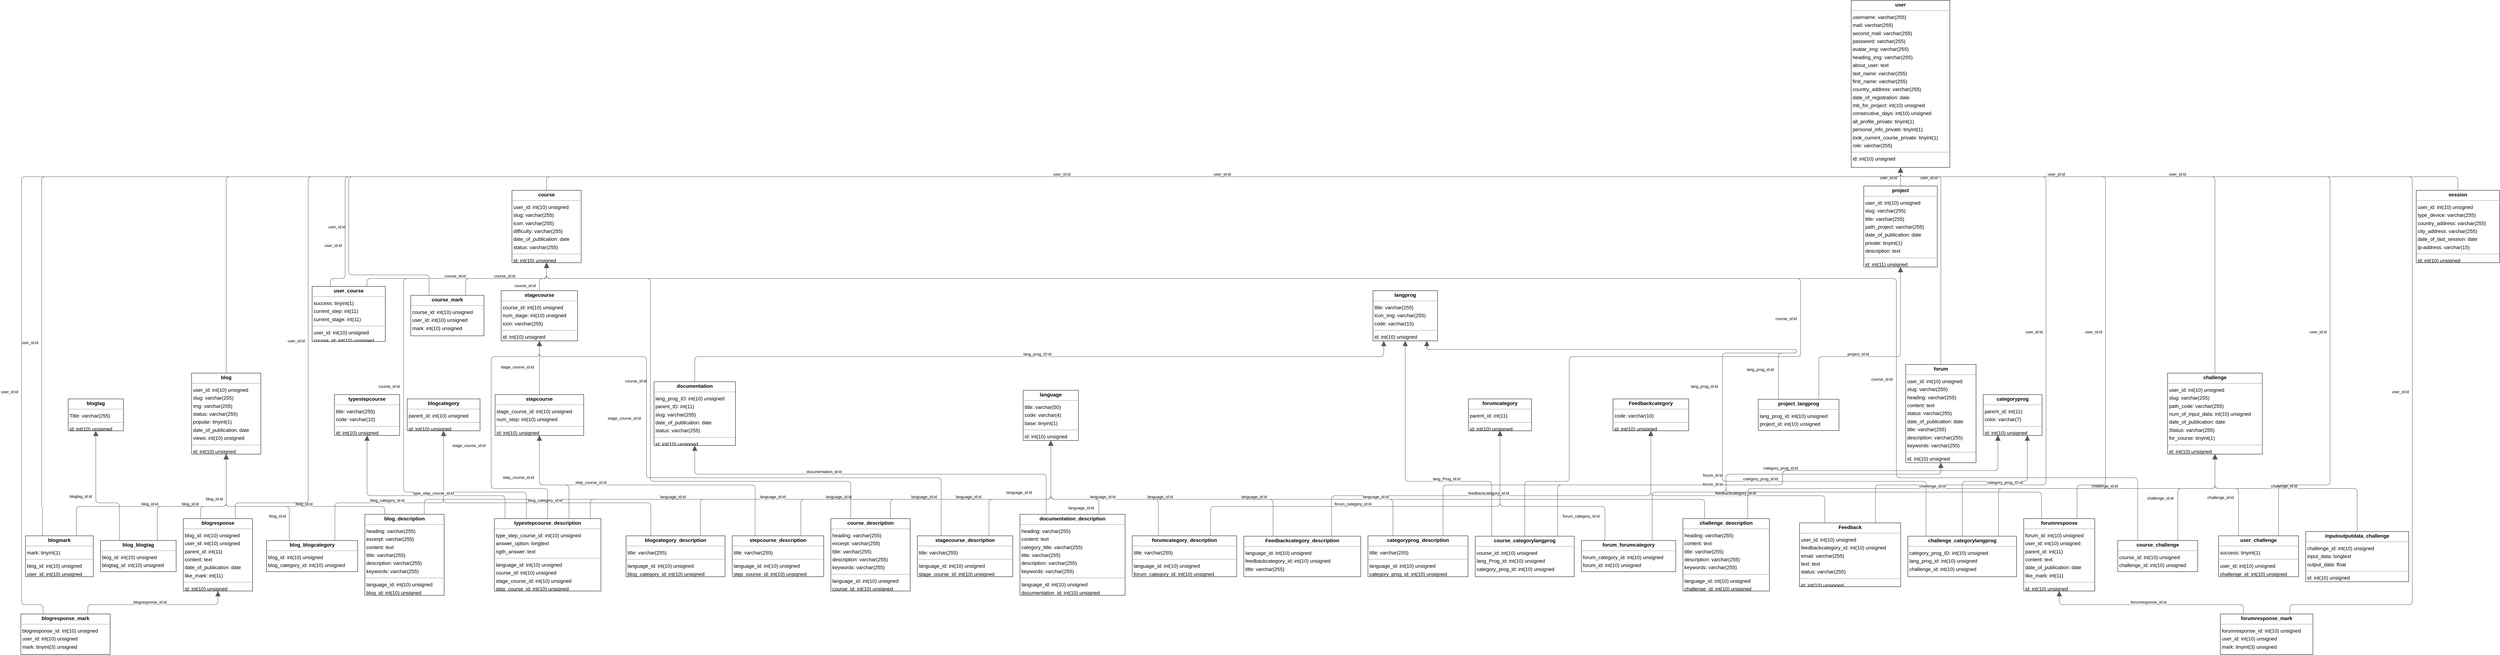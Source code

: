 <mxGraphModel dx="0" dy="0" grid="1" gridSize="10" guides="1" tooltips="1" connect="1" arrows="1" fold="1" page="0" pageScale="1" background="none" math="0" shadow="0">
  <root>
    <mxCell id="0" />
    <mxCell id="1" parent="0" />
    <mxCell id="node11" parent="1" vertex="1" value="&lt;p style=&quot;margin:0px;margin-top:4px;text-align:center;&quot;&gt;&lt;b&gt;Feedback&lt;/b&gt;&lt;/p&gt;&lt;hr size=&quot;1&quot;/&gt;&lt;p style=&quot;margin:0 0 0 4px;line-height:1.6;&quot;&gt; user_id: int(10) unsigned&lt;br/&gt; feedbackcategory_id: int(10) unsigned&lt;br/&gt; email: varchar(255)&lt;br/&gt; text: text&lt;br/&gt; status: varchar(255)&lt;/p&gt;&lt;hr size=&quot;1&quot;/&gt;&lt;p style=&quot;margin:0 0 0 4px;line-height:1.6;&quot;&gt; id: int(10) unsigned&lt;/p&gt;" style="verticalAlign=top;align=left;overflow=fill;fontSize=14;fontFamily=Helvetica;html=1;rounded=0;shadow=0;comic=0;labelBackgroundColor=none;strokeWidth=1;">
      <mxGeometry x="4796" y="1225" width="282" height="178" as="geometry" />
    </mxCell>
    <mxCell id="node23" parent="1" vertex="1" value="&lt;p style=&quot;margin:0px;margin-top:4px;text-align:center;&quot;&gt;&lt;b&gt;Feedbackcategory&lt;/b&gt;&lt;/p&gt;&lt;hr size=&quot;1&quot;/&gt;&lt;p style=&quot;margin:0 0 0 4px;line-height:1.6;&quot;&gt; code: varchar(10)&lt;/p&gt;&lt;hr size=&quot;1&quot;/&gt;&lt;p style=&quot;margin:0 0 0 4px;line-height:1.6;&quot;&gt; id: int(10) unsigned&lt;/p&gt;" style="verticalAlign=top;align=left;overflow=fill;fontSize=14;fontFamily=Helvetica;html=1;rounded=0;shadow=0;comic=0;labelBackgroundColor=none;strokeWidth=1;">
      <mxGeometry x="4276" y="879" width="211" height="89" as="geometry" />
    </mxCell>
    <mxCell id="node36" parent="1" vertex="1" value="&lt;p style=&quot;margin:0px;margin-top:4px;text-align:center;&quot;&gt;&lt;b&gt;Feedbackcategory_description&lt;/b&gt;&lt;/p&gt;&lt;hr size=&quot;1&quot;/&gt;&lt;p style=&quot;margin:0 0 0 4px;line-height:1.6;&quot;&gt; language_id: int(10) unsigned&lt;br/&gt; feedbackcategory_id: int(10) unsigned&lt;br/&gt; title: varchar(255)&lt;/p&gt;" style="verticalAlign=top;align=left;overflow=fill;fontSize=14;fontFamily=Helvetica;html=1;rounded=0;shadow=0;comic=0;labelBackgroundColor=none;strokeWidth=1;">
      <mxGeometry x="3247" y="1262" width="326" height="113" as="geometry" />
    </mxCell>
    <mxCell id="node19" parent="1" vertex="1" value="&lt;p style=&quot;margin:0px;margin-top:4px;text-align:center;&quot;&gt;&lt;b&gt;blog&lt;/b&gt;&lt;/p&gt;&lt;hr size=&quot;1&quot;/&gt;&lt;p style=&quot;margin:0 0 0 4px;line-height:1.6;&quot;&gt; user_id: int(10) unsigned&lt;br/&gt; slug: varchar(255)&lt;br/&gt; img: varchar(255)&lt;br/&gt; status: varchar(255)&lt;br/&gt; popular: tinyint(1)&lt;br/&gt; date_of_publication: date&lt;br/&gt; views: int(10) unsigned&lt;/p&gt;&lt;hr size=&quot;1&quot;/&gt;&lt;p style=&quot;margin:0 0 0 4px;line-height:1.6;&quot;&gt; id: int(10) unsigned&lt;/p&gt;" style="verticalAlign=top;align=left;overflow=fill;fontSize=14;fontFamily=Helvetica;html=1;rounded=0;shadow=0;comic=0;labelBackgroundColor=none;strokeWidth=1;">
      <mxGeometry x="314" y="807" width="193" height="226" as="geometry" />
    </mxCell>
    <mxCell id="node5" parent="1" vertex="1" value="&lt;p style=&quot;margin:0px;margin-top:4px;text-align:center;&quot;&gt;&lt;b&gt;blog_blogcategory&lt;/b&gt;&lt;/p&gt;&lt;hr size=&quot;1&quot;/&gt;&lt;p style=&quot;margin:0 0 0 4px;line-height:1.6;&quot;&gt; blog_id: int(10) unsigned&lt;br/&gt; blog_category_id: int(10) unsigned&lt;/p&gt;" style="verticalAlign=top;align=left;overflow=fill;fontSize=14;fontFamily=Helvetica;html=1;rounded=0;shadow=0;comic=0;labelBackgroundColor=none;strokeWidth=1;">
      <mxGeometry x="523" y="1274" width="254" height="87" as="geometry" />
    </mxCell>
    <mxCell id="node16" parent="1" vertex="1" value="&lt;p style=&quot;margin:0px;margin-top:4px;text-align:center;&quot;&gt;&lt;b&gt;blog_blogtag&lt;/b&gt;&lt;/p&gt;&lt;hr size=&quot;1&quot;/&gt;&lt;p style=&quot;margin:0 0 0 4px;line-height:1.6;&quot;&gt; blog_id: int(10) unsigned&lt;br/&gt; blogtag_id: int(10) unsigned&lt;/p&gt;" style="verticalAlign=top;align=left;overflow=fill;fontSize=14;fontFamily=Helvetica;html=1;rounded=0;shadow=0;comic=0;labelBackgroundColor=none;strokeWidth=1;">
      <mxGeometry x="60" y="1274" width="211" height="87" as="geometry" />
    </mxCell>
    <mxCell id="node25" parent="1" vertex="1" value="&lt;p style=&quot;margin:0px;margin-top:4px;text-align:center;&quot;&gt;&lt;b&gt;blog_description&lt;/b&gt;&lt;/p&gt;&lt;hr size=&quot;1&quot;/&gt;&lt;p style=&quot;margin:0 0 0 4px;line-height:1.6;&quot;&gt; heading: varchar(255)&lt;br/&gt; excerpt: varchar(255)&lt;br/&gt; content: text&lt;br/&gt; title: varchar(255)&lt;br/&gt; description: varchar(255)&lt;br/&gt; keywords: varchar(255)&lt;/p&gt;&lt;hr size=&quot;1&quot;/&gt;&lt;p style=&quot;margin:0 0 0 4px;line-height:1.6;&quot;&gt; language_id: int(10) unsigned&lt;br/&gt; blog_id: int(10) unsigned&lt;/p&gt;" style="verticalAlign=top;align=left;overflow=fill;fontSize=14;fontFamily=Helvetica;html=1;rounded=0;shadow=0;comic=0;labelBackgroundColor=none;strokeWidth=1;">
      <mxGeometry x="797" y="1201" width="221" height="226" as="geometry" />
    </mxCell>
    <mxCell id="node32" parent="1" vertex="1" value="&lt;p style=&quot;margin:0px;margin-top:4px;text-align:center;&quot;&gt;&lt;b&gt;blogcategory&lt;/b&gt;&lt;/p&gt;&lt;hr size=&quot;1&quot;/&gt;&lt;p style=&quot;margin:0 0 0 4px;line-height:1.6;&quot;&gt; parent_id: int(10) unsigned&lt;/p&gt;&lt;hr size=&quot;1&quot;/&gt;&lt;p style=&quot;margin:0 0 0 4px;line-height:1.6;&quot;&gt; id: int(10) unsigned&lt;/p&gt;" style="verticalAlign=top;align=left;overflow=fill;fontSize=14;fontFamily=Helvetica;html=1;rounded=0;shadow=0;comic=0;labelBackgroundColor=none;strokeWidth=1;">
      <mxGeometry x="915" y="879" width="203" height="89" as="geometry" />
    </mxCell>
    <mxCell id="node38" parent="1" vertex="1" value="&lt;p style=&quot;margin:0px;margin-top:4px;text-align:center;&quot;&gt;&lt;b&gt;blogcategory_description&lt;/b&gt;&lt;/p&gt;&lt;hr size=&quot;1&quot;/&gt;&lt;p style=&quot;margin:0 0 0 4px;line-height:1.6;&quot;&gt; title: varchar(255)&lt;/p&gt;&lt;hr size=&quot;1&quot;/&gt;&lt;p style=&quot;margin:0 0 0 4px;line-height:1.6;&quot;&gt; language_id: int(10) unsigned&lt;br/&gt; blog_category_id: int(10) unsigned&lt;/p&gt;" style="verticalAlign=top;align=left;overflow=fill;fontSize=14;fontFamily=Helvetica;html=1;rounded=0;shadow=0;comic=0;labelBackgroundColor=none;strokeWidth=1;">
      <mxGeometry x="1525" y="1261" width="276" height="114" as="geometry" />
    </mxCell>
    <mxCell id="node40" parent="1" vertex="1" value="&lt;p style=&quot;margin:0px;margin-top:4px;text-align:center;&quot;&gt;&lt;b&gt;blogmark&lt;/b&gt;&lt;/p&gt;&lt;hr size=&quot;1&quot;/&gt;&lt;p style=&quot;margin:0 0 0 4px;line-height:1.6;&quot;&gt; mark: tinyint(1)&lt;/p&gt;&lt;hr size=&quot;1&quot;/&gt;&lt;p style=&quot;margin:0 0 0 4px;line-height:1.6;&quot;&gt; blog_id: int(10) unsigned&lt;br/&gt; user_id: int(10) unsigned&lt;/p&gt;" style="verticalAlign=top;align=left;overflow=fill;fontSize=14;fontFamily=Helvetica;html=1;rounded=0;shadow=0;comic=0;labelBackgroundColor=none;strokeWidth=1;">
      <mxGeometry x="-149" y="1261" width="189" height="114" as="geometry" />
    </mxCell>
    <mxCell id="node29" parent="1" vertex="1" value="&lt;p style=&quot;margin:0px;margin-top:4px;text-align:center;&quot;&gt;&lt;b&gt;blogresponse&lt;/b&gt;&lt;/p&gt;&lt;hr size=&quot;1&quot;/&gt;&lt;p style=&quot;margin:0 0 0 4px;line-height:1.6;&quot;&gt; blog_id: int(10) unsigned&lt;br/&gt; user_id: int(10) unsigned&lt;br/&gt; parent_id: int(11)&lt;br/&gt; content: text&lt;br/&gt; date_of_publication: date&lt;br/&gt; like_mark: int(11)&lt;/p&gt;&lt;hr size=&quot;1&quot;/&gt;&lt;p style=&quot;margin:0 0 0 4px;line-height:1.6;&quot;&gt; id: int(10) unsigned&lt;/p&gt;" style="verticalAlign=top;align=left;overflow=fill;fontSize=14;fontFamily=Helvetica;html=1;rounded=0;shadow=0;comic=0;labelBackgroundColor=none;strokeWidth=1;">
      <mxGeometry x="291" y="1213" width="193" height="202" as="geometry" />
    </mxCell>
    <mxCell id="node20" parent="1" vertex="1" value="&lt;p style=&quot;margin:0px;margin-top:4px;text-align:center;&quot;&gt;&lt;b&gt;blogresponse_mark&lt;/b&gt;&lt;/p&gt;&lt;hr size=&quot;1&quot;/&gt;&lt;p style=&quot;margin:0 0 0 4px;line-height:1.6;&quot;&gt; blogresponse_id: int(10) unsigned&lt;br/&gt; user_id: int(10) unsigned&lt;br/&gt; mark: tinyint(3) unsigned&lt;/p&gt;" style="verticalAlign=top;align=left;overflow=fill;fontSize=14;fontFamily=Helvetica;html=1;rounded=0;shadow=0;comic=0;labelBackgroundColor=none;strokeWidth=1;">
      <mxGeometry x="-162" y="1479" width="249" height="113" as="geometry" />
    </mxCell>
    <mxCell id="node21" parent="1" vertex="1" value="&lt;p style=&quot;margin:0px;margin-top:4px;text-align:center;&quot;&gt;&lt;b&gt;blogtag&lt;/b&gt;&lt;/p&gt;&lt;hr size=&quot;1&quot;/&gt;&lt;p style=&quot;margin:0 0 0 4px;line-height:1.6;&quot;&gt; Title: varchar(255)&lt;/p&gt;&lt;hr size=&quot;1&quot;/&gt;&lt;p style=&quot;margin:0 0 0 4px;line-height:1.6;&quot;&gt; id: int(10) unsigned&lt;/p&gt;" style="verticalAlign=top;align=left;overflow=fill;fontSize=14;fontFamily=Helvetica;html=1;rounded=0;shadow=0;comic=0;labelBackgroundColor=none;strokeWidth=1;">
      <mxGeometry x="-30" y="879" width="154" height="89" as="geometry" />
    </mxCell>
    <mxCell id="node43" parent="1" vertex="1" value="&lt;p style=&quot;margin:0px;margin-top:4px;text-align:center;&quot;&gt;&lt;b&gt;categoryprog&lt;/b&gt;&lt;/p&gt;&lt;hr size=&quot;1&quot;/&gt;&lt;p style=&quot;margin:0 0 0 4px;line-height:1.6;&quot;&gt; parent_id: int(11)&lt;br/&gt; color: varchar(7)&lt;/p&gt;&lt;hr size=&quot;1&quot;/&gt;&lt;p style=&quot;margin:0 0 0 4px;line-height:1.6;&quot;&gt; id: int(10) unsigned&lt;/p&gt;" style="verticalAlign=top;align=left;overflow=fill;fontSize=14;fontFamily=Helvetica;html=1;rounded=0;shadow=0;comic=0;labelBackgroundColor=none;strokeWidth=1;">
      <mxGeometry x="5308" y="867" width="164" height="114" as="geometry" />
    </mxCell>
    <mxCell id="node37" parent="1" vertex="1" value="&lt;p style=&quot;margin:0px;margin-top:4px;text-align:center;&quot;&gt;&lt;b&gt;categoryprog_description&lt;/b&gt;&lt;/p&gt;&lt;hr size=&quot;1&quot;/&gt;&lt;p style=&quot;margin:0 0 0 4px;line-height:1.6;&quot;&gt; title: varchar(255)&lt;/p&gt;&lt;hr size=&quot;1&quot;/&gt;&lt;p style=&quot;margin:0 0 0 4px;line-height:1.6;&quot;&gt; language_id: int(10) unsigned&lt;br/&gt; category_prog_id: int(10) unsigned&lt;/p&gt;" style="verticalAlign=top;align=left;overflow=fill;fontSize=14;fontFamily=Helvetica;html=1;rounded=0;shadow=0;comic=0;labelBackgroundColor=none;strokeWidth=1;">
      <mxGeometry x="3593" y="1261" width="279" height="114" as="geometry" />
    </mxCell>
    <mxCell id="node31" parent="1" vertex="1" value="&lt;p style=&quot;margin:0px;margin-top:4px;text-align:center;&quot;&gt;&lt;b&gt;challenge&lt;/b&gt;&lt;/p&gt;&lt;hr size=&quot;1&quot;/&gt;&lt;p style=&quot;margin:0 0 0 4px;line-height:1.6;&quot;&gt; user_id: int(10) unsigned&lt;br/&gt; slug: varchar(255)&lt;br/&gt; path_code: varchar(255)&lt;br/&gt; num_of_input_data: int(10) unsigned&lt;br/&gt; date_of_publication: date&lt;br/&gt; Status: varchar(255)&lt;br/&gt; for_course: tinyint(1)&lt;/p&gt;&lt;hr size=&quot;1&quot;/&gt;&lt;p style=&quot;margin:0 0 0 4px;line-height:1.6;&quot;&gt; id: int(10) unsigned&lt;/p&gt;" style="verticalAlign=top;align=left;overflow=fill;fontSize=14;fontFamily=Helvetica;html=1;rounded=0;shadow=0;comic=0;labelBackgroundColor=none;strokeWidth=1;">
      <mxGeometry x="5822" y="807" width="264" height="226" as="geometry" />
    </mxCell>
    <mxCell id="node44" parent="1" vertex="1" value="&lt;p style=&quot;margin:0px;margin-top:4px;text-align:center;&quot;&gt;&lt;b&gt;challenge_categorylangprog&lt;/b&gt;&lt;/p&gt;&lt;hr size=&quot;1&quot;/&gt;&lt;p style=&quot;margin:0 0 0 4px;line-height:1.6;&quot;&gt; category_prog_ID: int(10) unsigned&lt;br/&gt; lang_prog_id: int(10) unsigned&lt;br/&gt; challenge_id: int(10) unsigned&lt;/p&gt;" style="verticalAlign=top;align=left;overflow=fill;fontSize=14;fontFamily=Helvetica;html=1;rounded=0;shadow=0;comic=0;labelBackgroundColor=none;strokeWidth=1;">
      <mxGeometry x="5098" y="1262" width="303" height="113" as="geometry" />
    </mxCell>
    <mxCell id="node35" parent="1" vertex="1" value="&lt;p style=&quot;margin:0px;margin-top:4px;text-align:center;&quot;&gt;&lt;b&gt;challenge_description&lt;/b&gt;&lt;/p&gt;&lt;hr size=&quot;1&quot;/&gt;&lt;p style=&quot;margin:0 0 0 4px;line-height:1.6;&quot;&gt; heading: varchar(255)&lt;br/&gt; content: text&lt;br/&gt; title: varchar(255)&lt;br/&gt; description: varchar(255)&lt;br/&gt; keywords: varchar(255)&lt;/p&gt;&lt;hr size=&quot;1&quot;/&gt;&lt;p style=&quot;margin:0 0 0 4px;line-height:1.6;&quot;&gt; language_id: int(10) unsigned&lt;br/&gt; challenge_id: int(10) unsigned&lt;/p&gt;" style="verticalAlign=top;align=left;overflow=fill;fontSize=14;fontFamily=Helvetica;html=1;rounded=0;shadow=0;comic=0;labelBackgroundColor=none;strokeWidth=1;">
      <mxGeometry x="4471" y="1213" width="241" height="202" as="geometry" />
    </mxCell>
    <mxCell id="node8" parent="1" vertex="1" value="&lt;p style=&quot;margin:0px;margin-top:4px;text-align:center;&quot;&gt;&lt;b&gt;course&lt;/b&gt;&lt;/p&gt;&lt;hr size=&quot;1&quot;/&gt;&lt;p style=&quot;margin:0 0 0 4px;line-height:1.6;&quot;&gt; user_id: int(10) unsigned&lt;br/&gt; slug: varchar(255)&lt;br/&gt; icon: varchar(255)&lt;br/&gt; difficulty: varchar(255)&lt;br/&gt; date_of_publication: date&lt;br/&gt; status: varchar(255)&lt;/p&gt;&lt;hr size=&quot;1&quot;/&gt;&lt;p style=&quot;margin:0 0 0 4px;line-height:1.6;&quot;&gt; id: int(10) unsigned&lt;/p&gt;" style="verticalAlign=top;align=left;overflow=fill;fontSize=14;fontFamily=Helvetica;html=1;rounded=0;shadow=0;comic=0;labelBackgroundColor=none;strokeWidth=1;">
      <mxGeometry x="1207" y="297" width="193" height="202" as="geometry" />
    </mxCell>
    <mxCell id="node1" parent="1" vertex="1" value="&lt;p style=&quot;margin:0px;margin-top:4px;text-align:center;&quot;&gt;&lt;b&gt;course_categorylangprog&lt;/b&gt;&lt;/p&gt;&lt;hr size=&quot;1&quot;/&gt;&lt;p style=&quot;margin:0 0 0 4px;line-height:1.6;&quot;&gt; course_id: int(10) unsigned&lt;br/&gt; lang_Prog_id: int(10) unsigned&lt;br/&gt; category_prog_id: int(10) unsigned&lt;/p&gt;" style="verticalAlign=top;align=left;overflow=fill;fontSize=14;fontFamily=Helvetica;html=1;rounded=0;shadow=0;comic=0;labelBackgroundColor=none;strokeWidth=1;">
      <mxGeometry x="3892" y="1262" width="276" height="113" as="geometry" />
    </mxCell>
    <mxCell id="node24" parent="1" vertex="1" value="&lt;p style=&quot;margin:0px;margin-top:4px;text-align:center;&quot;&gt;&lt;b&gt;course_challenge&lt;/b&gt;&lt;/p&gt;&lt;hr size=&quot;1&quot;/&gt;&lt;p style=&quot;margin:0 0 0 4px;line-height:1.6;&quot;&gt; course_id: int(10) unsigned&lt;br/&gt; challenge_id: int(10) unsigned&lt;/p&gt;" style="verticalAlign=top;align=left;overflow=fill;fontSize=14;fontFamily=Helvetica;html=1;rounded=0;shadow=0;comic=0;labelBackgroundColor=none;strokeWidth=1;">
      <mxGeometry x="5683" y="1274" width="223" height="87" as="geometry" />
    </mxCell>
    <mxCell id="node13" parent="1" vertex="1" value="&lt;p style=&quot;margin:0px;margin-top:4px;text-align:center;&quot;&gt;&lt;b&gt;course_description&lt;/b&gt;&lt;/p&gt;&lt;hr size=&quot;1&quot;/&gt;&lt;p style=&quot;margin:0 0 0 4px;line-height:1.6;&quot;&gt; heading: varchar(255)&lt;br/&gt; excerpt: varchar(255)&lt;br/&gt; title: varchar(255)&lt;br/&gt; description: varchar(255)&lt;br/&gt; keywords: varchar(255)&lt;/p&gt;&lt;hr size=&quot;1&quot;/&gt;&lt;p style=&quot;margin:0 0 0 4px;line-height:1.6;&quot;&gt; language_id: int(10) unsigned&lt;br/&gt; course_id: int(10) unsigned&lt;/p&gt;" style="verticalAlign=top;align=left;overflow=fill;fontSize=14;fontFamily=Helvetica;html=1;rounded=0;shadow=0;comic=0;labelBackgroundColor=none;strokeWidth=1;">
      <mxGeometry x="2096" y="1213" width="221" height="202" as="geometry" />
    </mxCell>
    <mxCell id="node7" parent="1" vertex="1" value="&lt;p style=&quot;margin:0px;margin-top:4px;text-align:center;&quot;&gt;&lt;b&gt;course_mark&lt;/b&gt;&lt;/p&gt;&lt;hr size=&quot;1&quot;/&gt;&lt;p style=&quot;margin:0 0 0 4px;line-height:1.6;&quot;&gt; course_id: int(10) unsigned&lt;br/&gt; user_id: int(10) unsigned&lt;br/&gt; mark: int(10) unsigned&lt;/p&gt;" style="verticalAlign=top;align=left;overflow=fill;fontSize=14;fontFamily=Helvetica;html=1;rounded=0;shadow=0;comic=0;labelBackgroundColor=none;strokeWidth=1;">
      <mxGeometry x="925" y="590" width="204" height="113" as="geometry" />
    </mxCell>
    <mxCell id="node9" parent="1" vertex="1" value="&lt;p style=&quot;margin:0px;margin-top:4px;text-align:center;&quot;&gt;&lt;b&gt;documentation&lt;/b&gt;&lt;/p&gt;&lt;hr size=&quot;1&quot;/&gt;&lt;p style=&quot;margin:0 0 0 4px;line-height:1.6;&quot;&gt; lang_prog_ID: int(10) unsigned&lt;br/&gt; parent_ID: int(11)&lt;br/&gt; slug: varchar(255)&lt;br/&gt; date_of_publication: date&lt;br/&gt; status: varchar(255)&lt;/p&gt;&lt;hr size=&quot;1&quot;/&gt;&lt;p style=&quot;margin:0 0 0 4px;line-height:1.6;&quot;&gt; id: int(10) unsigned&lt;/p&gt;" style="verticalAlign=top;align=left;overflow=fill;fontSize=14;fontFamily=Helvetica;html=1;rounded=0;shadow=0;comic=0;labelBackgroundColor=none;strokeWidth=1;">
      <mxGeometry x="1603" y="831" width="227" height="178" as="geometry" />
    </mxCell>
    <mxCell id="node45" parent="1" vertex="1" value="&lt;p style=&quot;margin:0px;margin-top:4px;text-align:center;&quot;&gt;&lt;b&gt;documentation_description&lt;/b&gt;&lt;/p&gt;&lt;hr size=&quot;1&quot;/&gt;&lt;p style=&quot;margin:0 0 0 4px;line-height:1.6;&quot;&gt; heading: varchar(255)&lt;br/&gt; content: text&lt;br/&gt; category_title: varchar(255)&lt;br/&gt; title: varchar(255)&lt;br/&gt; description: varchar(255)&lt;br/&gt; keywords: varchar(255)&lt;/p&gt;&lt;hr size=&quot;1&quot;/&gt;&lt;p style=&quot;margin:0 0 0 4px;line-height:1.6;&quot;&gt; language_id: int(10) unsigned&lt;br/&gt; documentation_id: int(10) unsigned&lt;/p&gt;" style="verticalAlign=top;align=left;overflow=fill;fontSize=14;fontFamily=Helvetica;html=1;rounded=0;shadow=0;comic=0;labelBackgroundColor=none;strokeWidth=1;">
      <mxGeometry x="2623" y="1201" width="293" height="226" as="geometry" />
    </mxCell>
    <mxCell id="node39" parent="1" vertex="1" value="&lt;p style=&quot;margin:0px;margin-top:4px;text-align:center;&quot;&gt;&lt;b&gt;forum&lt;/b&gt;&lt;/p&gt;&lt;hr size=&quot;1&quot;/&gt;&lt;p style=&quot;margin:0 0 0 4px;line-height:1.6;&quot;&gt; user_id: int(10) unsigned&lt;br/&gt; slug: varchar(255)&lt;br/&gt; heading: varchar(255)&lt;br/&gt; content: text&lt;br/&gt; status: varchar(255)&lt;br/&gt; date_of_publication: date&lt;br/&gt; title: varchar(255)&lt;br/&gt; description: varchar(255)&lt;br/&gt; keywords: varchar(255)&lt;/p&gt;&lt;hr size=&quot;1&quot;/&gt;&lt;p style=&quot;margin:0 0 0 4px;line-height:1.6;&quot;&gt; id: int(10) unsigned&lt;/p&gt;" style="verticalAlign=top;align=left;overflow=fill;fontSize=14;fontFamily=Helvetica;html=1;rounded=0;shadow=0;comic=0;labelBackgroundColor=none;strokeWidth=1;">
      <mxGeometry x="5092" y="783" width="196" height="274" as="geometry" />
    </mxCell>
    <mxCell id="node10" parent="1" vertex="1" value="&lt;p style=&quot;margin:0px;margin-top:4px;text-align:center;&quot;&gt;&lt;b&gt;forum_forumcategory&lt;/b&gt;&lt;/p&gt;&lt;hr size=&quot;1&quot;/&gt;&lt;p style=&quot;margin:0 0 0 4px;line-height:1.6;&quot;&gt; forum_category_id: int(10) unsigned&lt;br/&gt; forum_id: int(10) unsigned&lt;/p&gt;" style="verticalAlign=top;align=left;overflow=fill;fontSize=14;fontFamily=Helvetica;html=1;rounded=0;shadow=0;comic=0;labelBackgroundColor=none;strokeWidth=1;">
      <mxGeometry x="4188" y="1274" width="263" height="87" as="geometry" />
    </mxCell>
    <mxCell id="node26" parent="1" vertex="1" value="&lt;p style=&quot;margin:0px;margin-top:4px;text-align:center;&quot;&gt;&lt;b&gt;forumcategory&lt;/b&gt;&lt;/p&gt;&lt;hr size=&quot;1&quot;/&gt;&lt;p style=&quot;margin:0 0 0 4px;line-height:1.6;&quot;&gt; parent_id: int(11)&lt;/p&gt;&lt;hr size=&quot;1&quot;/&gt;&lt;p style=&quot;margin:0 0 0 4px;line-height:1.6;&quot;&gt; id: int(10) unsigned&lt;/p&gt;" style="verticalAlign=top;align=left;overflow=fill;fontSize=14;fontFamily=Helvetica;html=1;rounded=0;shadow=0;comic=0;labelBackgroundColor=none;strokeWidth=1;">
      <mxGeometry x="3873" y="879" width="176" height="89" as="geometry" />
    </mxCell>
    <mxCell id="node2" parent="1" vertex="1" value="&lt;p style=&quot;margin:0px;margin-top:4px;text-align:center;&quot;&gt;&lt;b&gt;forumcategory_description&lt;/b&gt;&lt;/p&gt;&lt;hr size=&quot;1&quot;/&gt;&lt;p style=&quot;margin:0 0 0 4px;line-height:1.6;&quot;&gt; title: varchar(255)&lt;/p&gt;&lt;hr size=&quot;1&quot;/&gt;&lt;p style=&quot;margin:0 0 0 4px;line-height:1.6;&quot;&gt; language_id: int(10) unsigned&lt;br/&gt; forum_category_id: int(10) unsigned&lt;/p&gt;" style="verticalAlign=top;align=left;overflow=fill;fontSize=14;fontFamily=Helvetica;html=1;rounded=0;shadow=0;comic=0;labelBackgroundColor=none;strokeWidth=1;">
      <mxGeometry x="2936" y="1261" width="291" height="114" as="geometry" />
    </mxCell>
    <mxCell id="node4" parent="1" vertex="1" value="&lt;p style=&quot;margin:0px;margin-top:4px;text-align:center;&quot;&gt;&lt;b&gt;forumresponse&lt;/b&gt;&lt;/p&gt;&lt;hr size=&quot;1&quot;/&gt;&lt;p style=&quot;margin:0 0 0 4px;line-height:1.6;&quot;&gt; forum_id: int(10) unsigned&lt;br/&gt; user_id: int(10) unsigned&lt;br/&gt; parent_id: int(11)&lt;br/&gt; content: text&lt;br/&gt; date_of_publication: date&lt;br/&gt; like_mark: int(11)&lt;/p&gt;&lt;hr size=&quot;1&quot;/&gt;&lt;p style=&quot;margin:0 0 0 4px;line-height:1.6;&quot;&gt; id: int(10) unsigned&lt;/p&gt;" style="verticalAlign=top;align=left;overflow=fill;fontSize=14;fontFamily=Helvetica;html=1;rounded=0;shadow=0;comic=0;labelBackgroundColor=none;strokeWidth=1;">
      <mxGeometry x="5421" y="1213" width="198" height="202" as="geometry" />
    </mxCell>
    <mxCell id="node27" parent="1" vertex="1" value="&lt;p style=&quot;margin:0px;margin-top:4px;text-align:center;&quot;&gt;&lt;b&gt;forumresponse_mark&lt;/b&gt;&lt;/p&gt;&lt;hr size=&quot;1&quot;/&gt;&lt;p style=&quot;margin:0 0 0 4px;line-height:1.6;&quot;&gt; forumresponse_id: int(10) unsigned&lt;br/&gt; user_id: int(10) unsigned&lt;br/&gt; mark: tinyint(3) unsigned&lt;/p&gt;" style="verticalAlign=top;align=left;overflow=fill;fontSize=14;fontFamily=Helvetica;html=1;rounded=0;shadow=0;comic=0;labelBackgroundColor=none;strokeWidth=1;">
      <mxGeometry x="5969" y="1479" width="258" height="113" as="geometry" />
    </mxCell>
    <mxCell id="node17" parent="1" vertex="1" value="&lt;p style=&quot;margin:0px;margin-top:4px;text-align:center;&quot;&gt;&lt;b&gt;inputoutputdata_challenge&lt;/b&gt;&lt;/p&gt;&lt;hr size=&quot;1&quot;/&gt;&lt;p style=&quot;margin:0 0 0 4px;line-height:1.6;&quot;&gt; challenge_id: int(10) unsigned&lt;br/&gt; input_data: longtext&lt;br/&gt; output_data: float&lt;/p&gt;&lt;hr size=&quot;1&quot;/&gt;&lt;p style=&quot;margin:0 0 0 4px;line-height:1.6;&quot;&gt; id: int(10) unsigned&lt;/p&gt;" style="verticalAlign=top;align=left;overflow=fill;fontSize=14;fontFamily=Helvetica;html=1;rounded=0;shadow=0;comic=0;labelBackgroundColor=none;strokeWidth=1;">
      <mxGeometry x="6207" y="1249" width="287" height="140" as="geometry" />
    </mxCell>
    <mxCell id="node18" parent="1" vertex="1" value="&lt;p style=&quot;margin:0px;margin-top:4px;text-align:center;&quot;&gt;&lt;b&gt;langprog&lt;/b&gt;&lt;/p&gt;&lt;hr size=&quot;1&quot;/&gt;&lt;p style=&quot;margin:0 0 0 4px;line-height:1.6;&quot;&gt; title: varchar(255)&lt;br/&gt; icon_img: varchar(255)&lt;br/&gt; code: varchar(15)&lt;/p&gt;&lt;hr size=&quot;1&quot;/&gt;&lt;p style=&quot;margin:0 0 0 4px;line-height:1.6;&quot;&gt; id: int(10) unsigned&lt;/p&gt;" style="verticalAlign=top;align=left;overflow=fill;fontSize=14;fontFamily=Helvetica;html=1;rounded=0;shadow=0;comic=0;labelBackgroundColor=none;strokeWidth=1;">
      <mxGeometry x="3607" y="577" width="180" height="140" as="geometry" />
    </mxCell>
    <mxCell id="node12" parent="1" vertex="1" value="&lt;p style=&quot;margin:0px;margin-top:4px;text-align:center;&quot;&gt;&lt;b&gt;language&lt;/b&gt;&lt;/p&gt;&lt;hr size=&quot;1&quot;/&gt;&lt;p style=&quot;margin:0 0 0 4px;line-height:1.6;&quot;&gt; title: varchar(50)&lt;br/&gt; code: varchar(4)&lt;br/&gt; base: tinyint(1)&lt;/p&gt;&lt;hr size=&quot;1&quot;/&gt;&lt;p style=&quot;margin:0 0 0 4px;line-height:1.6;&quot;&gt; id: int(10) unsigned&lt;/p&gt;" style="verticalAlign=top;align=left;overflow=fill;fontSize=14;fontFamily=Helvetica;html=1;rounded=0;shadow=0;comic=0;labelBackgroundColor=none;strokeWidth=1;">
      <mxGeometry x="2632" y="855" width="154" height="140" as="geometry" />
    </mxCell>
    <mxCell id="node42" parent="1" vertex="1" value="&lt;p style=&quot;margin:0px;margin-top:4px;text-align:center;&quot;&gt;&lt;b&gt;project&lt;/b&gt;&lt;/p&gt;&lt;hr size=&quot;1&quot;/&gt;&lt;p style=&quot;margin:0 0 0 4px;line-height:1.6;&quot;&gt; user_id: int(10) unsigned&lt;br/&gt; slug: varchar(255)&lt;br/&gt; title: varchar(255)&lt;br/&gt; path_project: varchar(255)&lt;br/&gt; date_of_publication: date&lt;br/&gt; private: tinyint(1)&lt;br/&gt; description: text&lt;/p&gt;&lt;hr size=&quot;1&quot;/&gt;&lt;p style=&quot;margin:0 0 0 4px;line-height:1.6;&quot;&gt; id: int(11) unsigned&lt;/p&gt;" style="verticalAlign=top;align=left;overflow=fill;fontSize=14;fontFamily=Helvetica;html=1;rounded=0;shadow=0;comic=0;labelBackgroundColor=none;strokeWidth=1;">
      <mxGeometry x="4975" y="285" width="205" height="226" as="geometry" />
    </mxCell>
    <mxCell id="node15" parent="1" vertex="1" value="&lt;p style=&quot;margin:0px;margin-top:4px;text-align:center;&quot;&gt;&lt;b&gt;project_langprog&lt;/b&gt;&lt;/p&gt;&lt;hr size=&quot;1&quot;/&gt;&lt;p style=&quot;margin:0 0 0 4px;line-height:1.6;&quot;&gt; lang_prog_id: int(10) unsigned&lt;br/&gt; project_id: int(10) unsigned&lt;/p&gt;" style="verticalAlign=top;align=left;overflow=fill;fontSize=14;fontFamily=Helvetica;html=1;rounded=0;shadow=0;comic=0;labelBackgroundColor=none;strokeWidth=1;">
      <mxGeometry x="4681" y="880" width="225" height="87" as="geometry" />
    </mxCell>
    <mxCell id="node6" parent="1" vertex="1" value="&lt;p style=&quot;margin:0px;margin-top:4px;text-align:center;&quot;&gt;&lt;b&gt;session&lt;/b&gt;&lt;/p&gt;&lt;hr size=&quot;1&quot;/&gt;&lt;p style=&quot;margin:0 0 0 4px;line-height:1.6;&quot;&gt; user_id: int(10) unsigned&lt;br/&gt; type_device: varchar(255)&lt;br/&gt; country_address: varchar(255)&lt;br/&gt; city_address: varchar(255)&lt;br/&gt; date_of_last_session: date&lt;br/&gt; ip-address: varchar(15)&lt;/p&gt;&lt;hr size=&quot;1&quot;/&gt;&lt;p style=&quot;margin:0 0 0 4px;line-height:1.6;&quot;&gt; id: int(10) unsigned&lt;/p&gt;" style="verticalAlign=top;align=left;overflow=fill;fontSize=14;fontFamily=Helvetica;html=1;rounded=0;shadow=0;comic=0;labelBackgroundColor=none;strokeWidth=1;">
      <mxGeometry x="6515" y="297" width="232" height="202" as="geometry" />
    </mxCell>
    <mxCell id="node30" parent="1" vertex="1" value="&lt;p style=&quot;margin:0px;margin-top:4px;text-align:center;&quot;&gt;&lt;b&gt;stagecourse&lt;/b&gt;&lt;/p&gt;&lt;hr size=&quot;1&quot;/&gt;&lt;p style=&quot;margin:0 0 0 4px;line-height:1.6;&quot;&gt; course_id: int(10) unsigned&lt;br/&gt; num_stage: int(10) unsigned&lt;br/&gt; icon: varchar(255)&lt;/p&gt;&lt;hr size=&quot;1&quot;/&gt;&lt;p style=&quot;margin:0 0 0 4px;line-height:1.6;&quot;&gt; id: int(10) unsigned&lt;/p&gt;" style="verticalAlign=top;align=left;overflow=fill;fontSize=14;fontFamily=Helvetica;html=1;rounded=0;shadow=0;comic=0;labelBackgroundColor=none;strokeWidth=1;">
      <mxGeometry x="1177" y="577" width="213" height="140" as="geometry" />
    </mxCell>
    <mxCell id="node34" parent="1" vertex="1" value="&lt;p style=&quot;margin:0px;margin-top:4px;text-align:center;&quot;&gt;&lt;b&gt;stagecourse_description&lt;/b&gt;&lt;/p&gt;&lt;hr size=&quot;1&quot;/&gt;&lt;p style=&quot;margin:0 0 0 4px;line-height:1.6;&quot;&gt; title: varchar(255)&lt;/p&gt;&lt;hr size=&quot;1&quot;/&gt;&lt;p style=&quot;margin:0 0 0 4px;line-height:1.6;&quot;&gt; language_id: int(10) unsigned&lt;br/&gt; stage_course_id: int(10) unsigned&lt;/p&gt;" style="verticalAlign=top;align=left;overflow=fill;fontSize=14;fontFamily=Helvetica;html=1;rounded=0;shadow=0;comic=0;labelBackgroundColor=none;strokeWidth=1;">
      <mxGeometry x="2337" y="1261" width="266" height="114" as="geometry" />
    </mxCell>
    <mxCell id="node22" parent="1" vertex="1" value="&lt;p style=&quot;margin:0px;margin-top:4px;text-align:center;&quot;&gt;&lt;b&gt;stepcourse&lt;/b&gt;&lt;/p&gt;&lt;hr size=&quot;1&quot;/&gt;&lt;p style=&quot;margin:0 0 0 4px;line-height:1.6;&quot;&gt; stage_course_id: int(10) unsigned&lt;br/&gt; num_step: int(10) unsigned&lt;/p&gt;&lt;hr size=&quot;1&quot;/&gt;&lt;p style=&quot;margin:0 0 0 4px;line-height:1.6;&quot;&gt; id: int(10) unsigned&lt;/p&gt;" style="verticalAlign=top;align=left;overflow=fill;fontSize=14;fontFamily=Helvetica;html=1;rounded=0;shadow=0;comic=0;labelBackgroundColor=none;strokeWidth=1;">
      <mxGeometry x="1160" y="867" width="247" height="114" as="geometry" />
    </mxCell>
    <mxCell id="node33" parent="1" vertex="1" value="&lt;p style=&quot;margin:0px;margin-top:4px;text-align:center;&quot;&gt;&lt;b&gt;stepcourse_description&lt;/b&gt;&lt;/p&gt;&lt;hr size=&quot;1&quot;/&gt;&lt;p style=&quot;margin:0 0 0 4px;line-height:1.6;&quot;&gt; title: varchar(255)&lt;/p&gt;&lt;hr size=&quot;1&quot;/&gt;&lt;p style=&quot;margin:0 0 0 4px;line-height:1.6;&quot;&gt; language_id: int(10) unsigned&lt;br/&gt; step_course_id: int(10) unsigned&lt;/p&gt;" style="verticalAlign=top;align=left;overflow=fill;fontSize=14;fontFamily=Helvetica;html=1;rounded=0;shadow=0;comic=0;labelBackgroundColor=none;strokeWidth=1;">
      <mxGeometry x="1821" y="1261" width="255" height="114" as="geometry" />
    </mxCell>
    <mxCell id="node14" parent="1" vertex="1" value="&lt;p style=&quot;margin:0px;margin-top:4px;text-align:center;&quot;&gt;&lt;b&gt;typestepcourse&lt;/b&gt;&lt;/p&gt;&lt;hr size=&quot;1&quot;/&gt;&lt;p style=&quot;margin:0 0 0 4px;line-height:1.6;&quot;&gt; title: varchar(255)&lt;br/&gt; code: varchar(10)&lt;/p&gt;&lt;hr size=&quot;1&quot;/&gt;&lt;p style=&quot;margin:0 0 0 4px;line-height:1.6;&quot;&gt; id: int(10) unsigned&lt;/p&gt;" style="verticalAlign=top;align=left;overflow=fill;fontSize=14;fontFamily=Helvetica;html=1;rounded=0;shadow=0;comic=0;labelBackgroundColor=none;strokeWidth=1;">
      <mxGeometry x="712" y="867" width="182" height="114" as="geometry" />
    </mxCell>
    <mxCell id="node41" parent="1" vertex="1" value="&lt;p style=&quot;margin:0px;margin-top:4px;text-align:center;&quot;&gt;&lt;b&gt;typestepcourse_description&lt;/b&gt;&lt;/p&gt;&lt;hr size=&quot;1&quot;/&gt;&lt;p style=&quot;margin:0 0 0 4px;line-height:1.6;&quot;&gt; type_step_course_id: int(10) unsigned&lt;br/&gt; answer_option: longtext&lt;br/&gt; rigth_answer: text&lt;/p&gt;&lt;hr size=&quot;1&quot;/&gt;&lt;p style=&quot;margin:0 0 0 4px;line-height:1.6;&quot;&gt; language_id: int(10) unsigned&lt;br/&gt; course_id: int(10) unsigned&lt;br/&gt; stage_course_id: int(10) unsigned&lt;br/&gt; step_course_id: int(10) unsigned&lt;/p&gt;" style="verticalAlign=top;align=left;overflow=fill;fontSize=14;fontFamily=Helvetica;html=1;rounded=0;shadow=0;comic=0;labelBackgroundColor=none;strokeWidth=1;">
      <mxGeometry x="1158" y="1213" width="297" height="202" as="geometry" />
    </mxCell>
    <mxCell id="node3" parent="1" vertex="1" value="&lt;p style=&quot;margin:0px;margin-top:4px;text-align:center;&quot;&gt;&lt;b&gt;user&lt;/b&gt;&lt;/p&gt;&lt;hr size=&quot;1&quot;/&gt;&lt;p style=&quot;margin:0 0 0 4px;line-height:1.6;&quot;&gt; username: varchar(255)&lt;br/&gt; mail: varchar(255)&lt;br/&gt; second_mail: varchar(255)&lt;br/&gt; password: varchar(255)&lt;br/&gt; avatar_img: varchar(255)&lt;br/&gt; heading_img: varchar(255)&lt;br/&gt; about_user: text&lt;br/&gt; last_name: varchar(255)&lt;br/&gt; first_name: varchar(255)&lt;br/&gt; country_address: varchar(255)&lt;br/&gt; date_of_registration: date&lt;br/&gt; mb_for_project: int(10) unsigned&lt;br/&gt; consecutive_days: int(10) unsigned&lt;br/&gt; all_profile_private: tinyint(1)&lt;br/&gt; personal_info_private: tinyint(1)&lt;br/&gt; look_current_course_private: tinyint(1)&lt;br/&gt; role: varchar(255)&lt;/p&gt;&lt;hr size=&quot;1&quot;/&gt;&lt;p style=&quot;margin:0 0 0 4px;line-height:1.6;&quot;&gt; id: int(10) unsigned&lt;/p&gt;" style="verticalAlign=top;align=left;overflow=fill;fontSize=14;fontFamily=Helvetica;html=1;rounded=0;shadow=0;comic=0;labelBackgroundColor=none;strokeWidth=1;">
      <mxGeometry x="4940" y="-233" width="275" height="466" as="geometry" />
    </mxCell>
    <mxCell id="node28" parent="1" vertex="1" value="&lt;p style=&quot;margin:0px;margin-top:4px;text-align:center;&quot;&gt;&lt;b&gt;user_challenge&lt;/b&gt;&lt;/p&gt;&lt;hr size=&quot;1&quot;/&gt;&lt;p style=&quot;margin:0 0 0 4px;line-height:1.6;&quot;&gt; success: tinyint(1)&lt;/p&gt;&lt;hr size=&quot;1&quot;/&gt;&lt;p style=&quot;margin:0 0 0 4px;line-height:1.6;&quot;&gt; user_id: int(10) unsigned&lt;br/&gt; challenge_id: int(10) unsigned&lt;/p&gt;" style="verticalAlign=top;align=left;overflow=fill;fontSize=14;fontFamily=Helvetica;html=1;rounded=0;shadow=0;comic=0;labelBackgroundColor=none;strokeWidth=1;">
      <mxGeometry x="5964" y="1261" width="223" height="114" as="geometry" />
    </mxCell>
    <mxCell id="node0" parent="1" vertex="1" value="&lt;p style=&quot;margin:0px;margin-top:4px;text-align:center;&quot;&gt;&lt;b&gt;user_course&lt;/b&gt;&lt;/p&gt;&lt;hr size=&quot;1&quot;/&gt;&lt;p style=&quot;margin:0 0 0 4px;line-height:1.6;&quot;&gt; success: tinyint(1)&lt;br/&gt; current_step: int(11)&lt;br/&gt; current_stage: int(11)&lt;/p&gt;&lt;hr size=&quot;1&quot;/&gt;&lt;p style=&quot;margin:0 0 0 4px;line-height:1.6;&quot;&gt; user_id: int(10) unsigned&lt;br/&gt; course_id: int(10) unsigned&lt;/p&gt;" style="verticalAlign=top;align=left;overflow=fill;fontSize=14;fontFamily=Helvetica;html=1;rounded=0;shadow=0;comic=0;labelBackgroundColor=none;strokeWidth=1;">
      <mxGeometry x="650" y="565" width="204" height="154" as="geometry" />
    </mxCell>
    <mxCell id="edge39" edge="1" value="" parent="1" source="node11" target="node23" style="html=1;rounded=1;edgeStyle=orthogonalEdgeStyle;dashed=0;startArrow=none;endArrow=block;endSize=12;strokeColor=#595959;exitX=0.250;exitY=0.000;exitDx=0;exitDy=0;entryX=0.500;entryY=1.001;entryDx=0;entryDy=0;">
      <mxGeometry width="50" height="50" relative="1" as="geometry">
        <Array as="points">
          <mxPoint x="4867" y="1149" />
          <mxPoint x="4382" y="1149" />
        </Array>
      </mxGeometry>
    </mxCell>
    <mxCell id="label236" parent="edge39" vertex="1" connectable="0" value="feedbackcategory_id:id" style="edgeLabel;resizable=0;html=1;align=left;verticalAlign=top;strokeColor=default;">
      <mxGeometry x="4559" y="1129" as="geometry" />
    </mxCell>
    <mxCell id="edge27" edge="1" value="" parent="1" source="node11" target="node3" style="html=1;rounded=1;edgeStyle=orthogonalEdgeStyle;dashed=0;startArrow=none;endArrow=block;endSize=12;strokeColor=#595959;exitX=0.750;exitY=0.000;exitDx=0;exitDy=0;entryX=0.500;entryY=1.000;entryDx=0;entryDy=0;">
      <mxGeometry width="50" height="50" relative="1" as="geometry">
        <Array as="points">
          <mxPoint x="5008" y="1119" />
          <mxPoint x="5483" y="1119" />
          <mxPoint x="5483" y="259" />
          <mxPoint x="5077" y="259" />
        </Array>
      </mxGeometry>
    </mxCell>
    <mxCell id="label164" parent="edge27" vertex="1" connectable="0" value="user_id:id" style="edgeLabel;resizable=0;html=1;align=left;verticalAlign=top;strokeColor=default;">
      <mxGeometry x="5424" y="679" as="geometry" />
    </mxCell>
    <mxCell id="edge4" edge="1" value="" parent="1" source="node36" target="node23" style="html=1;rounded=1;edgeStyle=orthogonalEdgeStyle;dashed=0;startArrow=none;endArrow=block;endSize=12;strokeColor=#595959;exitX=0.750;exitY=0.000;exitDx=0;exitDy=0;entryX=0.500;entryY=1.001;entryDx=0;entryDy=0;">
      <mxGeometry width="50" height="50" relative="1" as="geometry">
        <Array as="points">
          <mxPoint x="3491" y="1149" />
          <mxPoint x="4382" y="1149" />
        </Array>
      </mxGeometry>
    </mxCell>
    <mxCell id="label26" parent="edge4" vertex="1" connectable="0" value="feedbackcategory_id:id" style="edgeLabel;resizable=0;html=1;align=left;verticalAlign=top;strokeColor=default;">
      <mxGeometry x="3871" y="1129" as="geometry" />
    </mxCell>
    <mxCell id="edge41" edge="1" value="" parent="1" source="node36" target="node12" style="html=1;rounded=1;edgeStyle=orthogonalEdgeStyle;dashed=0;startArrow=none;endArrow=block;endSize=12;strokeColor=#595959;exitX=0.250;exitY=0.000;exitDx=0;exitDy=0;entryX=0.500;entryY=1.000;entryDx=0;entryDy=0;">
      <mxGeometry width="50" height="50" relative="1" as="geometry">
        <Array as="points">
          <mxPoint x="3328" y="1159" />
          <mxPoint x="2709" y="1159" />
        </Array>
      </mxGeometry>
    </mxCell>
    <mxCell id="label248" parent="edge41" vertex="1" connectable="0" value="language_id:id" style="edgeLabel;resizable=0;html=1;align=left;verticalAlign=top;strokeColor=default;">
      <mxGeometry x="2976" y="1139" as="geometry" />
    </mxCell>
    <mxCell id="edge21" edge="1" value="" parent="1" source="node19" target="node3" style="html=1;rounded=1;edgeStyle=orthogonalEdgeStyle;dashed=0;startArrow=none;endArrow=block;endSize=12;strokeColor=#595959;exitX=0.500;exitY=0.000;exitDx=0;exitDy=0;entryX=0.500;entryY=1.000;entryDx=0;entryDy=0;">
      <mxGeometry width="50" height="50" relative="1" as="geometry">
        <Array as="points">
          <mxPoint x="410" y="259" />
          <mxPoint x="5077" y="259" />
        </Array>
      </mxGeometry>
    </mxCell>
    <mxCell id="label128" parent="edge21" vertex="1" connectable="0" value="user_id:id" style="edgeLabel;resizable=0;html=1;align=left;verticalAlign=top;strokeColor=default;">
      <mxGeometry x="2714" y="239" as="geometry" />
    </mxCell>
    <mxCell id="edge44" edge="1" value="" parent="1" source="node5" target="node19" style="html=1;rounded=1;edgeStyle=orthogonalEdgeStyle;dashed=0;startArrow=none;endArrow=block;endSize=12;strokeColor=#595959;exitX=0.250;exitY=0.001;exitDx=0;exitDy=0;entryX=0.500;entryY=1.000;entryDx=0;entryDy=0;">
      <mxGeometry width="50" height="50" relative="1" as="geometry">
        <Array as="points">
          <mxPoint x="586" y="1179" />
          <mxPoint x="410" y="1179" />
        </Array>
      </mxGeometry>
    </mxCell>
    <mxCell id="label266" parent="edge44" vertex="1" connectable="0" value="blog_id:id" style="edgeLabel;resizable=0;html=1;align=left;verticalAlign=top;strokeColor=default;">
      <mxGeometry x="528" y="1193" as="geometry" />
    </mxCell>
    <mxCell id="edge5" edge="1" value="" parent="1" source="node5" target="node32" style="html=1;rounded=1;edgeStyle=orthogonalEdgeStyle;dashed=0;startArrow=none;endArrow=block;endSize=12;strokeColor=#595959;exitX=0.750;exitY=0.000;exitDx=0;exitDy=0;entryX=0.500;entryY=1.000;entryDx=0;entryDy=0;">
      <mxGeometry width="50" height="50" relative="1" as="geometry">
        <Array as="points">
          <mxPoint x="713" y="1169" />
          <mxPoint x="1017" y="1169" />
        </Array>
      </mxGeometry>
    </mxCell>
    <mxCell id="label32" parent="edge5" vertex="1" connectable="0" value="blog_category_id:id" style="edgeLabel;resizable=0;html=1;align=left;verticalAlign=top;strokeColor=default;">
      <mxGeometry x="810" y="1149" as="geometry" />
    </mxCell>
    <mxCell id="edge47" edge="1" value="" parent="1" source="node16" target="node19" style="html=1;rounded=1;edgeStyle=orthogonalEdgeStyle;dashed=0;startArrow=none;endArrow=block;endSize=12;strokeColor=#595959;exitX=0.750;exitY=0.001;exitDx=0;exitDy=0;entryX=0.500;entryY=1.000;entryDx=0;entryDy=0;">
      <mxGeometry width="50" height="50" relative="1" as="geometry">
        <Array as="points">
          <mxPoint x="218" y="1179" />
          <mxPoint x="410" y="1179" />
        </Array>
      </mxGeometry>
    </mxCell>
    <mxCell id="label284" parent="edge47" vertex="1" connectable="0" value="blog_id:id" style="edgeLabel;resizable=0;html=1;align=left;verticalAlign=top;strokeColor=default;">
      <mxGeometry x="285" y="1159" as="geometry" />
    </mxCell>
    <mxCell id="edge19" edge="1" value="" parent="1" source="node16" target="node21" style="html=1;rounded=1;edgeStyle=orthogonalEdgeStyle;dashed=0;startArrow=none;endArrow=block;endSize=12;strokeColor=#595959;exitX=0.250;exitY=0.000;exitDx=0;exitDy=0;entryX=0.500;entryY=1.000;entryDx=0;entryDy=0;">
      <mxGeometry width="50" height="50" relative="1" as="geometry">
        <Array as="points">
          <mxPoint x="112" y="1169" />
          <mxPoint x="47" y="1169" />
        </Array>
      </mxGeometry>
    </mxCell>
    <mxCell id="label116" parent="edge19" vertex="1" connectable="0" value="blogtag_id:id" style="edgeLabel;resizable=0;html=1;align=left;verticalAlign=top;strokeColor=default;">
      <mxGeometry x="-28" y="1138" as="geometry" />
    </mxCell>
    <mxCell id="edge35" edge="1" value="" parent="1" source="node25" target="node19" style="html=1;rounded=1;edgeStyle=orthogonalEdgeStyle;dashed=0;startArrow=none;endArrow=block;endSize=12;strokeColor=#595959;exitX=0.250;exitY=0.000;exitDx=0;exitDy=0;entryX=0.500;entryY=1.000;entryDx=0;entryDy=0;">
      <mxGeometry width="50" height="50" relative="1" as="geometry">
        <Array as="points">
          <mxPoint x="852" y="1179" />
          <mxPoint x="410" y="1179" />
        </Array>
      </mxGeometry>
    </mxCell>
    <mxCell id="label212" parent="edge35" vertex="1" connectable="0" value="blog_id:id" style="edgeLabel;resizable=0;html=1;align=left;verticalAlign=top;strokeColor=default;">
      <mxGeometry x="602" y="1159" as="geometry" />
    </mxCell>
    <mxCell id="edge50" edge="1" value="" parent="1" source="node25" target="node12" style="html=1;rounded=1;edgeStyle=orthogonalEdgeStyle;dashed=0;startArrow=none;endArrow=block;endSize=12;strokeColor=#595959;exitX=0.750;exitY=0.000;exitDx=0;exitDy=0;entryX=0.500;entryY=1.000;entryDx=0;entryDy=0;">
      <mxGeometry width="50" height="50" relative="1" as="geometry">
        <Array as="points">
          <mxPoint x="962" y="1159" />
          <mxPoint x="2709" y="1159" />
        </Array>
      </mxGeometry>
    </mxCell>
    <mxCell id="label302" parent="edge50" vertex="1" connectable="0" value="language_id:id" style="edgeLabel;resizable=0;html=1;align=left;verticalAlign=top;strokeColor=default;">
      <mxGeometry x="1618" y="1139" as="geometry" />
    </mxCell>
    <mxCell id="edge49" edge="1" value="" parent="1" source="node38" target="node32" style="html=1;rounded=1;edgeStyle=orthogonalEdgeStyle;dashed=0;startArrow=none;endArrow=block;endSize=12;strokeColor=#595959;exitX=0.250;exitY=0.000;exitDx=0;exitDy=0;entryX=0.500;entryY=1.000;entryDx=0;entryDy=0;">
      <mxGeometry width="50" height="50" relative="1" as="geometry">
        <Array as="points">
          <mxPoint x="1594" y="1169" />
          <mxPoint x="1017" y="1169" />
        </Array>
      </mxGeometry>
    </mxCell>
    <mxCell id="label296" parent="edge49" vertex="1" connectable="0" value="blog_category_id:id" style="edgeLabel;resizable=0;html=1;align=left;verticalAlign=top;strokeColor=default;">
      <mxGeometry x="1250" y="1149" as="geometry" />
    </mxCell>
    <mxCell id="edge13" edge="1" value="" parent="1" source="node38" target="node12" style="html=1;rounded=1;edgeStyle=orthogonalEdgeStyle;dashed=0;startArrow=none;endArrow=block;endSize=12;strokeColor=#595959;exitX=0.750;exitY=0.000;exitDx=0;exitDy=0;entryX=0.500;entryY=1.000;entryDx=0;entryDy=0;">
      <mxGeometry width="50" height="50" relative="1" as="geometry">
        <Array as="points">
          <mxPoint x="1732" y="1159" />
          <mxPoint x="2709" y="1159" />
        </Array>
      </mxGeometry>
    </mxCell>
    <mxCell id="label80" parent="edge13" vertex="1" connectable="0" value="language_id:id" style="edgeLabel;resizable=0;html=1;align=left;verticalAlign=top;strokeColor=default;">
      <mxGeometry x="2080" y="1139" as="geometry" />
    </mxCell>
    <mxCell id="edge22" edge="1" value="" parent="1" source="node40" target="node19" style="html=1;rounded=1;edgeStyle=orthogonalEdgeStyle;dashed=0;startArrow=none;endArrow=block;endSize=12;strokeColor=#595959;exitX=0.750;exitY=0.000;exitDx=0;exitDy=0;entryX=0.500;entryY=1.000;entryDx=0;entryDy=0;">
      <mxGeometry width="50" height="50" relative="1" as="geometry">
        <Array as="points">
          <mxPoint x="-8" y="1179" />
          <mxPoint x="410" y="1179" />
        </Array>
      </mxGeometry>
    </mxCell>
    <mxCell id="label134" parent="edge22" vertex="1" connectable="0" value="blog_id:id" style="edgeLabel;resizable=0;html=1;align=left;verticalAlign=top;strokeColor=default;">
      <mxGeometry x="172" y="1159" as="geometry" />
    </mxCell>
    <mxCell id="edge18" edge="1" value="" parent="1" source="node40" target="node3" style="html=1;rounded=1;edgeStyle=orthogonalEdgeStyle;dashed=0;startArrow=none;endArrow=block;endSize=12;strokeColor=#595959;exitX=0.250;exitY=0.000;exitDx=0;exitDy=0;entryX=0.500;entryY=1.000;entryDx=0;entryDy=0;">
      <mxGeometry width="50" height="50" relative="1" as="geometry">
        <Array as="points">
          <mxPoint x="-102" y="1179" />
          <mxPoint x="-104" y="1179" />
          <mxPoint x="-104" y="259" />
          <mxPoint x="5077" y="259" />
        </Array>
      </mxGeometry>
    </mxCell>
    <mxCell id="label110" parent="edge18" vertex="1" connectable="0" value="user_id:id" style="edgeLabel;resizable=0;html=1;align=left;verticalAlign=top;strokeColor=default;">
      <mxGeometry x="-163" y="709" as="geometry" />
    </mxCell>
    <mxCell id="edge62" edge="1" value="" parent="1" source="node29" target="node19" style="html=1;rounded=1;edgeStyle=orthogonalEdgeStyle;dashed=0;startArrow=none;endArrow=block;endSize=12;strokeColor=#595959;exitX=0.250;exitY=0.000;exitDx=0;exitDy=0;entryX=0.500;entryY=1.000;entryDx=0;entryDy=0;">
      <mxGeometry width="50" height="50" relative="1" as="geometry">
        <Array as="points">
          <mxPoint x="339" y="1179" />
          <mxPoint x="410" y="1179" />
        </Array>
      </mxGeometry>
    </mxCell>
    <mxCell id="label374" parent="edge62" vertex="1" connectable="0" value="blog_id:id" style="edgeLabel;resizable=0;html=1;align=left;verticalAlign=top;strokeColor=default;">
      <mxGeometry x="352" y="1145" as="geometry" />
    </mxCell>
    <mxCell id="edge40" edge="1" value="" parent="1" source="node29" target="node3" style="html=1;rounded=1;edgeStyle=orthogonalEdgeStyle;dashed=0;startArrow=none;endArrow=block;endSize=12;strokeColor=#595959;exitX=0.750;exitY=0.000;exitDx=0;exitDy=0;entryX=0.500;entryY=1.000;entryDx=0;entryDy=0;">
      <mxGeometry width="50" height="50" relative="1" as="geometry">
        <Array as="points">
          <mxPoint x="435" y="1169" />
          <mxPoint x="639" y="1169" />
          <mxPoint x="639" y="259" />
          <mxPoint x="5077" y="259" />
        </Array>
      </mxGeometry>
    </mxCell>
    <mxCell id="label242" parent="edge40" vertex="1" connectable="0" value="user_id:id" style="edgeLabel;resizable=0;html=1;align=left;verticalAlign=top;strokeColor=default;">
      <mxGeometry x="580" y="704" as="geometry" />
    </mxCell>
    <mxCell id="edge2" edge="1" value="" parent="1" source="node20" target="node29" style="html=1;rounded=1;edgeStyle=orthogonalEdgeStyle;dashed=0;startArrow=none;endArrow=block;endSize=12;strokeColor=#595959;exitX=0.750;exitY=0.000;exitDx=0;exitDy=0;entryX=0.500;entryY=1.000;entryDx=0;entryDy=0;">
      <mxGeometry width="50" height="50" relative="1" as="geometry">
        <Array as="points">
          <mxPoint x="24" y="1453" />
          <mxPoint x="387" y="1453" />
        </Array>
      </mxGeometry>
    </mxCell>
    <mxCell id="label14" parent="edge2" vertex="1" connectable="0" value="blogresponse_id:id" style="edgeLabel;resizable=0;html=1;align=left;verticalAlign=top;strokeColor=default;">
      <mxGeometry x="150" y="1433" as="geometry" />
    </mxCell>
    <mxCell id="edge60" edge="1" value="" parent="1" source="node20" target="node3" style="html=1;rounded=1;edgeStyle=orthogonalEdgeStyle;dashed=0;startArrow=none;endArrow=block;endSize=12;strokeColor=#595959;exitX=0.250;exitY=0.000;exitDx=0;exitDy=0;entryX=0.500;entryY=1.000;entryDx=0;entryDy=0;">
      <mxGeometry width="50" height="50" relative="1" as="geometry">
        <Array as="points">
          <mxPoint x="-100" y="1453" />
          <mxPoint x="-160" y="1453" />
          <mxPoint x="-160" y="259" />
          <mxPoint x="5077" y="259" />
        </Array>
      </mxGeometry>
    </mxCell>
    <mxCell id="label362" parent="edge60" vertex="1" connectable="0" value="user_id:id" style="edgeLabel;resizable=0;html=1;align=left;verticalAlign=top;strokeColor=default;">
      <mxGeometry x="-219" y="846" as="geometry" />
    </mxCell>
    <mxCell id="edge55" edge="1" value="" parent="1" source="node37" target="node43" style="html=1;rounded=1;edgeStyle=orthogonalEdgeStyle;dashed=0;startArrow=none;endArrow=block;endSize=12;strokeColor=#595959;exitX=0.750;exitY=0.000;exitDx=0;exitDy=0;entryX=0.250;entryY=1.000;entryDx=0;entryDy=0;">
      <mxGeometry width="50" height="50" relative="1" as="geometry">
        <Array as="points">
          <mxPoint x="3802" y="1119" />
          <mxPoint x="4749" y="1119" />
          <mxPoint x="4749" y="1079" />
          <mxPoint x="5349" y="1079" />
        </Array>
      </mxGeometry>
    </mxCell>
    <mxCell id="label332" parent="edge55" vertex="1" connectable="0" value="category_prog_id:id" style="edgeLabel;resizable=0;html=1;align=left;verticalAlign=top;strokeColor=default;">
      <mxGeometry x="4693" y="1059" as="geometry" />
    </mxCell>
    <mxCell id="edge64" edge="1" value="" parent="1" source="node37" target="node12" style="html=1;rounded=1;edgeStyle=orthogonalEdgeStyle;dashed=0;startArrow=none;endArrow=block;endSize=12;strokeColor=#595959;exitX=0.250;exitY=0.000;exitDx=0;exitDy=0;entryX=0.500;entryY=1.000;entryDx=0;entryDy=0;">
      <mxGeometry width="50" height="50" relative="1" as="geometry">
        <Array as="points">
          <mxPoint x="3662" y="1159" />
          <mxPoint x="2709" y="1159" />
        </Array>
      </mxGeometry>
    </mxCell>
    <mxCell id="label386" parent="edge64" vertex="1" connectable="0" value="language_id:id" style="edgeLabel;resizable=0;html=1;align=left;verticalAlign=top;strokeColor=default;">
      <mxGeometry x="3238" y="1139" as="geometry" />
    </mxCell>
    <mxCell id="edge33" edge="1" value="" parent="1" source="node31" target="node3" style="html=1;rounded=1;edgeStyle=orthogonalEdgeStyle;dashed=0;startArrow=none;endArrow=block;endSize=12;strokeColor=#595959;exitX=0.500;exitY=0.000;exitDx=0;exitDy=0;entryX=0.500;entryY=1.000;entryDx=0;entryDy=0;">
      <mxGeometry width="50" height="50" relative="1" as="geometry">
        <Array as="points">
          <mxPoint x="5954" y="259" />
          <mxPoint x="5077" y="259" />
        </Array>
      </mxGeometry>
    </mxCell>
    <mxCell id="label200" parent="edge33" vertex="1" connectable="0" value="user_id:id" style="edgeLabel;resizable=0;html=1;align=left;verticalAlign=top;strokeColor=default;">
      <mxGeometry x="5486" y="239" as="geometry" />
    </mxCell>
    <mxCell id="edge0" edge="1" value="" parent="1" source="node44" target="node43" style="html=1;rounded=1;edgeStyle=orthogonalEdgeStyle;dashed=0;startArrow=none;endArrow=block;endSize=12;strokeColor=#595959;exitX=0.500;exitY=0.000;exitDx=0;exitDy=0;entryX=0.750;entryY=1.000;entryDx=0;entryDy=0;">
      <mxGeometry width="50" height="50" relative="1" as="geometry">
        <Array as="points">
          <mxPoint x="5250" y="1109" />
          <mxPoint x="5431" y="1109" />
        </Array>
      </mxGeometry>
    </mxCell>
    <mxCell id="label2" parent="edge0" vertex="1" connectable="0" value="category_prog_ID:id" style="edgeLabel;resizable=0;html=1;align=left;verticalAlign=top;strokeColor=default;">
      <mxGeometry x="5317" y="1099" as="geometry" />
    </mxCell>
    <mxCell id="edge11" edge="1" value="" parent="1" source="node44" target="node31" style="html=1;rounded=1;edgeStyle=orthogonalEdgeStyle;dashed=0;startArrow=none;endArrow=block;endSize=12;strokeColor=#595959;exitX=0.833;exitY=0.000;exitDx=0;exitDy=0;entryX=0.500;entryY=1.000;entryDx=0;entryDy=0;">
      <mxGeometry width="50" height="50" relative="1" as="geometry">
        <Array as="points">
          <mxPoint x="5351" y="1129" />
          <mxPoint x="5954" y="1129" />
        </Array>
      </mxGeometry>
    </mxCell>
    <mxCell id="label68" parent="edge11" vertex="1" connectable="0" value="challenge_id:id" style="edgeLabel;resizable=0;html=1;align=left;verticalAlign=top;strokeColor=default;">
      <mxGeometry x="5608" y="1109" as="geometry" />
    </mxCell>
    <mxCell id="edge20" edge="1" value="" parent="1" source="node44" target="node18" style="html=1;rounded=1;edgeStyle=orthogonalEdgeStyle;dashed=0;startArrow=none;endArrow=block;endSize=12;strokeColor=#595959;exitX=0.167;exitY=0.000;exitDx=0;exitDy=0;entryX=0.833;entryY=1.000;entryDx=0;entryDy=0;">
      <mxGeometry width="50" height="50" relative="1" as="geometry">
        <Array as="points">
          <mxPoint x="5149" y="1109" />
          <mxPoint x="4581" y="1109" />
          <mxPoint x="4581" y="751" />
          <mxPoint x="4788" y="751" />
          <mxPoint x="4788" y="741" />
          <mxPoint x="3757" y="741" />
        </Array>
      </mxGeometry>
    </mxCell>
    <mxCell id="label122" parent="edge20" vertex="1" connectable="0" value="lang_prog_id:id" style="edgeLabel;resizable=0;html=1;align=left;verticalAlign=top;strokeColor=default;">
      <mxGeometry x="4491" y="831" as="geometry" />
    </mxCell>
    <mxCell id="edge38" edge="1" value="" parent="1" source="node35" target="node31" style="html=1;rounded=1;edgeStyle=orthogonalEdgeStyle;dashed=0;startArrow=none;endArrow=block;endSize=12;strokeColor=#595959;exitX=0.750;exitY=0.000;exitDx=0;exitDy=0;entryX=0.500;entryY=1.000;entryDx=0;entryDy=0;">
      <mxGeometry width="50" height="50" relative="1" as="geometry">
        <Array as="points">
          <mxPoint x="4651" y="1129" />
          <mxPoint x="5954" y="1129" />
        </Array>
      </mxGeometry>
    </mxCell>
    <mxCell id="label230" parent="edge38" vertex="1" connectable="0" value="challenge_id:id" style="edgeLabel;resizable=0;html=1;align=left;verticalAlign=top;strokeColor=default;">
      <mxGeometry x="5128" y="1109" as="geometry" />
    </mxCell>
    <mxCell id="edge54" edge="1" value="" parent="1" source="node35" target="node12" style="html=1;rounded=1;edgeStyle=orthogonalEdgeStyle;dashed=0;startArrow=none;endArrow=block;endSize=12;strokeColor=#595959;exitX=0.250;exitY=0.000;exitDx=0;exitDy=0;entryX=0.500;entryY=1.000;entryDx=0;entryDy=0;">
      <mxGeometry width="50" height="50" relative="1" as="geometry">
        <Array as="points">
          <mxPoint x="4531" y="1159" />
          <mxPoint x="2709" y="1159" />
        </Array>
      </mxGeometry>
    </mxCell>
    <mxCell id="label326" parent="edge54" vertex="1" connectable="0" value="language_id:id" style="edgeLabel;resizable=0;html=1;align=left;verticalAlign=top;strokeColor=default;">
      <mxGeometry x="3577" y="1139" as="geometry" />
    </mxCell>
    <mxCell id="edge46" edge="1" value="" parent="1" source="node8" target="node3" style="html=1;rounded=1;edgeStyle=orthogonalEdgeStyle;dashed=0;startArrow=none;endArrow=block;endSize=12;strokeColor=#595959;exitX=0.500;exitY=0.000;exitDx=0;exitDy=0;entryX=0.500;entryY=1.000;entryDx=0;entryDy=0;">
      <mxGeometry width="50" height="50" relative="1" as="geometry">
        <Array as="points">
          <mxPoint x="1304" y="259" />
          <mxPoint x="5077" y="259" />
        </Array>
      </mxGeometry>
    </mxCell>
    <mxCell id="label278" parent="edge46" vertex="1" connectable="0" value="user_id:id" style="edgeLabel;resizable=0;html=1;align=left;verticalAlign=top;strokeColor=default;">
      <mxGeometry x="3161" y="239" as="geometry" />
    </mxCell>
    <mxCell id="edge26" edge="1" value="" parent="1" source="node1" target="node43" style="html=1;rounded=1;edgeStyle=orthogonalEdgeStyle;dashed=0;startArrow=none;endArrow=block;endSize=12;strokeColor=#595959;exitX=0.833;exitY=0.000;exitDx=0;exitDy=0;entryX=0.250;entryY=1.000;entryDx=0;entryDy=0;">
      <mxGeometry width="50" height="50" relative="1" as="geometry">
        <Array as="points">
          <mxPoint x="4122" y="1119" />
          <mxPoint x="4749" y="1119" />
          <mxPoint x="4749" y="1079" />
          <mxPoint x="5349" y="1079" />
        </Array>
      </mxGeometry>
    </mxCell>
    <mxCell id="label158" parent="edge26" vertex="1" connectable="0" value="category_prog_id:id" style="edgeLabel;resizable=0;html=1;align=left;verticalAlign=top;strokeColor=default;">
      <mxGeometry x="4637" y="1089" as="geometry" />
    </mxCell>
    <mxCell id="edge68" edge="1" value="" parent="1" source="node1" target="node8" style="html=1;rounded=1;edgeStyle=orthogonalEdgeStyle;dashed=0;startArrow=none;endArrow=block;endSize=12;strokeColor=#595959;exitX=0.500;exitY=0.000;exitDx=0;exitDy=0;entryX=0.500;entryY=1.000;entryDx=0;entryDy=0;">
      <mxGeometry width="50" height="50" relative="1" as="geometry">
        <Array as="points">
          <mxPoint x="4030" y="1109" />
          <mxPoint x="4154" y="1109" />
          <mxPoint x="4154" y="761" />
          <mxPoint x="4799" y="761" />
          <mxPoint x="4799" y="543" />
          <mxPoint x="1304" y="543" />
        </Array>
      </mxGeometry>
    </mxCell>
    <mxCell id="label410" parent="edge68" vertex="1" connectable="0" value="course_id:id" style="edgeLabel;resizable=0;html=1;align=left;verticalAlign=top;strokeColor=default;">
      <mxGeometry x="4727" y="642" as="geometry" />
    </mxCell>
    <mxCell id="edge1" edge="1" value="" parent="1" source="node1" target="node18" style="html=1;rounded=1;edgeStyle=orthogonalEdgeStyle;dashed=0;startArrow=none;endArrow=block;endSize=12;strokeColor=#595959;exitX=0.167;exitY=0.000;exitDx=0;exitDy=0;entryX=0.500;entryY=1.000;entryDx=0;entryDy=0;">
      <mxGeometry width="50" height="50" relative="1" as="geometry">
        <Array as="points">
          <mxPoint x="3938" y="1109" />
          <mxPoint x="3697" y="1109" />
        </Array>
      </mxGeometry>
    </mxCell>
    <mxCell id="label8" parent="edge1" vertex="1" connectable="0" value="lang_Prog_id:id" style="edgeLabel;resizable=0;html=1;align=left;verticalAlign=top;strokeColor=default;">
      <mxGeometry x="3772" y="1089" as="geometry" />
    </mxCell>
    <mxCell id="edge43" edge="1" value="" parent="1" source="node24" target="node31" style="html=1;rounded=1;edgeStyle=orthogonalEdgeStyle;dashed=0;startArrow=none;endArrow=block;endSize=12;strokeColor=#595959;exitX=0.750;exitY=0.000;exitDx=0;exitDy=0;entryX=0.500;entryY=1.000;entryDx=0;entryDy=0;">
      <mxGeometry width="50" height="50" relative="1" as="geometry">
        <Array as="points">
          <mxPoint x="5851" y="1129" />
          <mxPoint x="5954" y="1129" />
        </Array>
      </mxGeometry>
    </mxCell>
    <mxCell id="label260" parent="edge43" vertex="1" connectable="0" value="challenge_id:id" style="edgeLabel;resizable=0;html=1;align=left;verticalAlign=top;strokeColor=default;">
      <mxGeometry x="5763" y="1143" as="geometry" />
    </mxCell>
    <mxCell id="edge57" edge="1" value="" parent="1" source="node24" target="node8" style="html=1;rounded=1;edgeStyle=orthogonalEdgeStyle;dashed=0;startArrow=none;endArrow=block;endSize=12;strokeColor=#595959;exitX=0.250;exitY=0.001;exitDx=0;exitDy=0;entryX=0.500;entryY=1.000;entryDx=0;entryDy=0;">
      <mxGeometry width="50" height="50" relative="1" as="geometry">
        <Array as="points">
          <mxPoint x="5739" y="1099" />
          <mxPoint x="5066" y="1099" />
          <mxPoint x="5066" y="543" />
          <mxPoint x="1304" y="543" />
        </Array>
      </mxGeometry>
    </mxCell>
    <mxCell id="label344" parent="edge57" vertex="1" connectable="0" value="course_id:id" style="edgeLabel;resizable=0;html=1;align=left;verticalAlign=top;strokeColor=default;">
      <mxGeometry x="4994" y="811" as="geometry" />
    </mxCell>
    <mxCell id="edge3" edge="1" value="" parent="1" source="node13" target="node8" style="html=1;rounded=1;edgeStyle=orthogonalEdgeStyle;dashed=0;startArrow=none;endArrow=block;endSize=12;strokeColor=#595959;exitX=0.250;exitY=0.000;exitDx=0;exitDy=0;entryX=0.500;entryY=1.000;entryDx=0;entryDy=0;">
      <mxGeometry width="50" height="50" relative="1" as="geometry">
        <Array as="points">
          <mxPoint x="2151" y="1109" />
          <mxPoint x="1593" y="1109" />
          <mxPoint x="1593" y="543" />
          <mxPoint x="1304" y="543" />
        </Array>
      </mxGeometry>
    </mxCell>
    <mxCell id="label20" parent="edge3" vertex="1" connectable="0" value="course_id:id" style="edgeLabel;resizable=0;html=1;align=left;verticalAlign=top;strokeColor=default;">
      <mxGeometry x="1521" y="816" as="geometry" />
    </mxCell>
    <mxCell id="edge30" edge="1" value="" parent="1" source="node13" target="node12" style="html=1;rounded=1;edgeStyle=orthogonalEdgeStyle;dashed=0;startArrow=none;endArrow=block;endSize=12;strokeColor=#595959;exitX=0.750;exitY=0.000;exitDx=0;exitDy=0;entryX=0.500;entryY=1.000;entryDx=0;entryDy=0;">
      <mxGeometry width="50" height="50" relative="1" as="geometry">
        <Array as="points">
          <mxPoint x="2261" y="1159" />
          <mxPoint x="2709" y="1159" />
        </Array>
      </mxGeometry>
    </mxCell>
    <mxCell id="label182" parent="edge30" vertex="1" connectable="0" value="language_id:id" style="edgeLabel;resizable=0;html=1;align=left;verticalAlign=top;strokeColor=default;">
      <mxGeometry x="2442" y="1139" as="geometry" />
    </mxCell>
    <mxCell id="edge12" edge="1" value="" parent="1" source="node7" target="node8" style="html=1;rounded=1;edgeStyle=orthogonalEdgeStyle;dashed=0;startArrow=none;endArrow=block;endSize=12;strokeColor=#595959;exitX=0.750;exitY=0.000;exitDx=0;exitDy=0;entryX=0.500;entryY=1.000;entryDx=0;entryDy=0;">
      <mxGeometry width="50" height="50" relative="1" as="geometry">
        <Array as="points">
          <mxPoint x="1078" y="543" />
          <mxPoint x="1304" y="543" />
        </Array>
      </mxGeometry>
    </mxCell>
    <mxCell id="label74" parent="edge12" vertex="1" connectable="0" value="course_id:id" style="edgeLabel;resizable=0;html=1;align=left;verticalAlign=top;strokeColor=default;">
      <mxGeometry x="1155" y="523" as="geometry" />
    </mxCell>
    <mxCell id="edge9" edge="1" value="" parent="1" source="node7" target="node3" style="html=1;rounded=1;edgeStyle=orthogonalEdgeStyle;dashed=0;startArrow=none;endArrow=block;endSize=12;strokeColor=#595959;exitX=0.250;exitY=0.000;exitDx=0;exitDy=0;entryX=0.500;entryY=1.000;entryDx=0;entryDy=0;">
      <mxGeometry width="50" height="50" relative="1" as="geometry">
        <Array as="points">
          <mxPoint x="976" y="533" />
          <mxPoint x="752" y="533" />
          <mxPoint x="752" y="259" />
          <mxPoint x="5077" y="259" />
        </Array>
      </mxGeometry>
    </mxCell>
    <mxCell id="label56" parent="edge9" vertex="1" connectable="0" value="user_id:id" style="edgeLabel;resizable=0;html=1;align=left;verticalAlign=top;strokeColor=default;">
      <mxGeometry x="693" y="386" as="geometry" />
    </mxCell>
    <mxCell id="edge17" edge="1" value="" parent="1" source="node9" target="node18" style="html=1;rounded=1;edgeStyle=orthogonalEdgeStyle;dashed=0;startArrow=none;endArrow=block;endSize=12;strokeColor=#595959;exitX=0.500;exitY=0.000;exitDx=0;exitDy=0;entryX=0.167;entryY=1.000;entryDx=0;entryDy=0;">
      <mxGeometry width="50" height="50" relative="1" as="geometry">
        <Array as="points">
          <mxPoint x="1717" y="761" />
          <mxPoint x="3637" y="761" />
        </Array>
      </mxGeometry>
    </mxCell>
    <mxCell id="label104" parent="edge17" vertex="1" connectable="0" value="lang_prog_ID:id" style="edgeLabel;resizable=0;html=1;align=left;verticalAlign=top;strokeColor=default;">
      <mxGeometry x="2631" y="741" as="geometry" />
    </mxCell>
    <mxCell id="edge53" edge="1" value="" parent="1" source="node45" target="node9" style="html=1;rounded=1;edgeStyle=orthogonalEdgeStyle;dashed=0;startArrow=none;endArrow=block;endSize=12;strokeColor=#595959;exitX=0.250;exitY=0.000;exitDx=0;exitDy=0;entryX=0.500;entryY=1.000;entryDx=0;entryDy=0;">
      <mxGeometry width="50" height="50" relative="1" as="geometry">
        <Array as="points">
          <mxPoint x="2696" y="1089" />
          <mxPoint x="1717" y="1089" />
        </Array>
      </mxGeometry>
    </mxCell>
    <mxCell id="label320" parent="edge53" vertex="1" connectable="0" value="documentation_id:id" style="edgeLabel;resizable=0;html=1;align=left;verticalAlign=top;strokeColor=default;">
      <mxGeometry x="2026" y="1069" as="geometry" />
    </mxCell>
    <mxCell id="edge59" edge="1" value="" parent="1" source="node45" target="node12" style="html=1;rounded=1;edgeStyle=orthogonalEdgeStyle;dashed=0;startArrow=none;endArrow=block;endSize=12;strokeColor=#595959;exitX=0.750;exitY=0.000;exitDx=0;exitDy=0;entryX=0.500;entryY=1.000;entryDx=0;entryDy=0;">
      <mxGeometry width="50" height="50" relative="1" as="geometry">
        <Array as="points">
          <mxPoint x="2842" y="1159" />
          <mxPoint x="2709" y="1159" />
        </Array>
      </mxGeometry>
    </mxCell>
    <mxCell id="label356" parent="edge59" vertex="1" connectable="0" value="language_id:id" style="edgeLabel;resizable=0;html=1;align=left;verticalAlign=top;strokeColor=default;">
      <mxGeometry x="2756" y="1170" as="geometry" />
    </mxCell>
    <mxCell id="edge34" edge="1" value="" parent="1" source="node39" target="node3" style="html=1;rounded=1;edgeStyle=orthogonalEdgeStyle;dashed=0;startArrow=none;endArrow=block;endSize=12;strokeColor=#595959;exitX=0.500;exitY=0.000;exitDx=0;exitDy=0;entryX=0.500;entryY=1.000;entryDx=0;entryDy=0;">
      <mxGeometry width="50" height="50" relative="1" as="geometry">
        <Array as="points">
          <mxPoint x="5190" y="259" />
          <mxPoint x="5077" y="259" />
        </Array>
      </mxGeometry>
    </mxCell>
    <mxCell id="label206" parent="edge34" vertex="1" connectable="0" value="user_id:id" style="edgeLabel;resizable=0;html=1;align=left;verticalAlign=top;strokeColor=default;">
      <mxGeometry x="5131" y="249" as="geometry" />
    </mxCell>
    <mxCell id="edge66" edge="1" value="" parent="1" source="node10" target="node39" style="html=1;rounded=1;edgeStyle=orthogonalEdgeStyle;dashed=0;startArrow=none;endArrow=block;endSize=12;strokeColor=#595959;exitX=0.750;exitY=0.000;exitDx=0;exitDy=0;entryX=0.500;entryY=1.000;entryDx=0;entryDy=0;">
      <mxGeometry width="50" height="50" relative="1" as="geometry">
        <Array as="points">
          <mxPoint x="4385" y="1139" />
          <mxPoint x="4591" y="1139" />
          <mxPoint x="4591" y="1089" />
          <mxPoint x="5190" y="1089" />
        </Array>
      </mxGeometry>
    </mxCell>
    <mxCell id="label398" parent="edge66" vertex="1" connectable="0" value="forum_id:id" style="edgeLabel;resizable=0;html=1;align=left;verticalAlign=top;strokeColor=default;">
      <mxGeometry x="4525" y="1104" as="geometry" />
    </mxCell>
    <mxCell id="edge36" edge="1" value="" parent="1" source="node10" target="node26" style="html=1;rounded=1;edgeStyle=orthogonalEdgeStyle;dashed=0;startArrow=none;endArrow=block;endSize=12;strokeColor=#595959;exitX=0.250;exitY=0.001;exitDx=0;exitDy=0;entryX=0.500;entryY=1.000;entryDx=0;entryDy=0;">
      <mxGeometry width="50" height="50" relative="1" as="geometry">
        <Array as="points">
          <mxPoint x="4253" y="1179" />
          <mxPoint x="3961" y="1179" />
        </Array>
      </mxGeometry>
    </mxCell>
    <mxCell id="label218" parent="edge36" vertex="1" connectable="0" value="forum_category_id:id" style="edgeLabel;resizable=0;html=1;align=left;verticalAlign=top;strokeColor=default;">
      <mxGeometry x="4134" y="1193" as="geometry" />
    </mxCell>
    <mxCell id="edge7" edge="1" value="" parent="1" source="node2" target="node26" style="html=1;rounded=1;edgeStyle=orthogonalEdgeStyle;dashed=0;startArrow=none;endArrow=block;endSize=12;strokeColor=#595959;exitX=0.750;exitY=0.000;exitDx=0;exitDy=0;entryX=0.500;entryY=1.000;entryDx=0;entryDy=0;">
      <mxGeometry width="50" height="50" relative="1" as="geometry">
        <Array as="points">
          <mxPoint x="3154" y="1179" />
          <mxPoint x="3961" y="1179" />
        </Array>
      </mxGeometry>
    </mxCell>
    <mxCell id="label44" parent="edge7" vertex="1" connectable="0" value="forum_category_id:id" style="edgeLabel;resizable=0;html=1;align=left;verticalAlign=top;strokeColor=default;">
      <mxGeometry x="3498" y="1159" as="geometry" />
    </mxCell>
    <mxCell id="edge31" edge="1" value="" parent="1" source="node2" target="node12" style="html=1;rounded=1;edgeStyle=orthogonalEdgeStyle;dashed=0;startArrow=none;endArrow=block;endSize=12;strokeColor=#595959;exitX=0.250;exitY=0.000;exitDx=0;exitDy=0;entryX=0.500;entryY=1.000;entryDx=0;entryDy=0;">
      <mxGeometry width="50" height="50" relative="1" as="geometry">
        <Array as="points">
          <mxPoint x="3008" y="1159" />
          <mxPoint x="2709" y="1159" />
        </Array>
      </mxGeometry>
    </mxCell>
    <mxCell id="label188" parent="edge31" vertex="1" connectable="0" value="language_id:id" style="edgeLabel;resizable=0;html=1;align=left;verticalAlign=top;strokeColor=default;">
      <mxGeometry x="2816" y="1139" as="geometry" />
    </mxCell>
    <mxCell id="edge25" edge="1" value="" parent="1" source="node4" target="node39" style="html=1;rounded=1;edgeStyle=orthogonalEdgeStyle;dashed=0;startArrow=none;endArrow=block;endSize=12;strokeColor=#595959;exitX=0.250;exitY=0.000;exitDx=0;exitDy=0;entryX=0.500;entryY=1.000;entryDx=0;entryDy=0;">
      <mxGeometry width="50" height="50" relative="1" as="geometry">
        <Array as="points">
          <mxPoint x="5471" y="1139" />
          <mxPoint x="4591" y="1139" />
          <mxPoint x="4591" y="1089" />
          <mxPoint x="5190" y="1089" />
        </Array>
      </mxGeometry>
    </mxCell>
    <mxCell id="label152" parent="edge25" vertex="1" connectable="0" value="forum_id:id" style="edgeLabel;resizable=0;html=1;align=left;verticalAlign=top;strokeColor=default;">
      <mxGeometry x="4525" y="1079" as="geometry" />
    </mxCell>
    <mxCell id="edge51" edge="1" value="" parent="1" source="node4" target="node3" style="html=1;rounded=1;edgeStyle=orthogonalEdgeStyle;dashed=0;startArrow=none;endArrow=block;endSize=12;strokeColor=#595959;exitX=0.750;exitY=0.000;exitDx=0;exitDy=0;entryX=0.500;entryY=1.000;entryDx=0;entryDy=0;">
      <mxGeometry width="50" height="50" relative="1" as="geometry">
        <Array as="points">
          <mxPoint x="5570" y="1119" />
          <mxPoint x="5649" y="1119" />
          <mxPoint x="5649" y="259" />
          <mxPoint x="5077" y="259" />
        </Array>
      </mxGeometry>
    </mxCell>
    <mxCell id="label308" parent="edge51" vertex="1" connectable="0" value="user_id:id" style="edgeLabel;resizable=0;html=1;align=left;verticalAlign=top;strokeColor=default;">
      <mxGeometry x="5590" y="679" as="geometry" />
    </mxCell>
    <mxCell id="edge15" edge="1" value="" parent="1" source="node27" target="node4" style="html=1;rounded=1;edgeStyle=orthogonalEdgeStyle;dashed=0;startArrow=none;endArrow=block;endSize=12;strokeColor=#595959;exitX=0.250;exitY=0.000;exitDx=0;exitDy=0;entryX=0.500;entryY=1.000;entryDx=0;entryDy=0;">
      <mxGeometry width="50" height="50" relative="1" as="geometry">
        <Array as="points">
          <mxPoint x="6033" y="1453" />
          <mxPoint x="5520" y="1453" />
        </Array>
      </mxGeometry>
    </mxCell>
    <mxCell id="label92" parent="edge15" vertex="1" connectable="0" value="forumresponse_id:id" style="edgeLabel;resizable=0;html=1;align=left;verticalAlign=top;strokeColor=default;">
      <mxGeometry x="5717" y="1433" as="geometry" />
    </mxCell>
    <mxCell id="edge32" edge="1" value="" parent="1" source="node27" target="node3" style="html=1;rounded=1;edgeStyle=orthogonalEdgeStyle;dashed=0;startArrow=none;endArrow=block;endSize=12;strokeColor=#595959;exitX=0.750;exitY=0.000;exitDx=0;exitDy=0;entryX=0.500;entryY=1.000;entryDx=0;entryDy=0;">
      <mxGeometry width="50" height="50" relative="1" as="geometry">
        <Array as="points">
          <mxPoint x="6162" y="1453" />
          <mxPoint x="6504" y="1453" />
          <mxPoint x="6504" y="259" />
          <mxPoint x="5077" y="259" />
        </Array>
      </mxGeometry>
    </mxCell>
    <mxCell id="label194" parent="edge32" vertex="1" connectable="0" value="user_id:id" style="edgeLabel;resizable=0;html=1;align=left;verticalAlign=top;strokeColor=default;">
      <mxGeometry x="6445" y="846" as="geometry" />
    </mxCell>
    <mxCell id="edge48" edge="1" value="" parent="1" source="node17" target="node31" style="html=1;rounded=1;edgeStyle=orthogonalEdgeStyle;dashed=0;startArrow=none;endArrow=block;endSize=12;strokeColor=#595959;exitX=0.500;exitY=0.000;exitDx=0;exitDy=0;entryX=0.500;entryY=1.000;entryDx=0;entryDy=0;">
      <mxGeometry width="50" height="50" relative="1" as="geometry">
        <Array as="points">
          <mxPoint x="6350" y="1129" />
          <mxPoint x="5954" y="1129" />
        </Array>
      </mxGeometry>
    </mxCell>
    <mxCell id="label290" parent="edge48" vertex="1" connectable="0" value="challenge_id:id" style="edgeLabel;resizable=0;html=1;align=left;verticalAlign=top;strokeColor=default;">
      <mxGeometry x="6108" y="1109" as="geometry" />
    </mxCell>
    <mxCell id="edge65" edge="1" value="" parent="1" source="node42" target="node3" style="html=1;rounded=1;edgeStyle=orthogonalEdgeStyle;dashed=0;startArrow=none;endArrow=block;endSize=12;strokeColor=#595959;exitX=0.500;exitY=0.000;exitDx=0;exitDy=0;entryX=0.500;entryY=1.000;entryDx=0;entryDy=0;">
      <mxGeometry width="50" height="50" relative="1" as="geometry">
        <Array as="points" />
      </mxGeometry>
    </mxCell>
    <mxCell id="label392" parent="edge65" vertex="1" connectable="0" value="user_id:id" style="edgeLabel;resizable=0;html=1;align=left;verticalAlign=top;strokeColor=default;">
      <mxGeometry x="5018" y="249" as="geometry" />
    </mxCell>
    <mxCell id="edge67" edge="1" value="" parent="1" source="node15" target="node18" style="html=1;rounded=1;edgeStyle=orthogonalEdgeStyle;dashed=0;startArrow=none;endArrow=block;endSize=12;strokeColor=#595959;exitX=0.250;exitY=0.000;exitDx=0;exitDy=0;entryX=0.833;entryY=1.000;entryDx=0;entryDy=0;">
      <mxGeometry width="50" height="50" relative="1" as="geometry">
        <Array as="points">
          <mxPoint x="4737" y="751" />
          <mxPoint x="4788" y="751" />
          <mxPoint x="4788" y="741" />
          <mxPoint x="3757" y="741" />
        </Array>
      </mxGeometry>
    </mxCell>
    <mxCell id="label404" parent="edge67" vertex="1" connectable="0" value="lang_prog_id:id" style="edgeLabel;resizable=0;html=1;align=left;verticalAlign=top;strokeColor=default;">
      <mxGeometry x="4647" y="784" as="geometry" />
    </mxCell>
    <mxCell id="edge6" edge="1" value="" parent="1" source="node15" target="node42" style="html=1;rounded=1;edgeStyle=orthogonalEdgeStyle;dashed=0;startArrow=none;endArrow=block;endSize=12;strokeColor=#595959;exitX=0.750;exitY=0.000;exitDx=0;exitDy=0;entryX=0.500;entryY=1.000;entryDx=0;entryDy=0;">
      <mxGeometry width="50" height="50" relative="1" as="geometry">
        <Array as="points">
          <mxPoint x="4850" y="761" />
          <mxPoint x="5077" y="761" />
        </Array>
      </mxGeometry>
    </mxCell>
    <mxCell id="label38" parent="edge6" vertex="1" connectable="0" value="project_id:id" style="edgeLabel;resizable=0;html=1;align=left;verticalAlign=top;strokeColor=default;">
      <mxGeometry x="4928" y="741" as="geometry" />
    </mxCell>
    <mxCell id="edge52" edge="1" value="" parent="1" source="node6" target="node3" style="html=1;rounded=1;edgeStyle=orthogonalEdgeStyle;dashed=0;startArrow=none;endArrow=block;endSize=12;strokeColor=#595959;exitX=0.500;exitY=0.000;exitDx=0;exitDy=0;entryX=0.500;entryY=1.000;entryDx=0;entryDy=0;">
      <mxGeometry width="50" height="50" relative="1" as="geometry">
        <Array as="points">
          <mxPoint x="6631" y="259" />
          <mxPoint x="5077" y="259" />
        </Array>
      </mxGeometry>
    </mxCell>
    <mxCell id="label314" parent="edge52" vertex="1" connectable="0" value="user_id:id" style="edgeLabel;resizable=0;html=1;align=left;verticalAlign=top;strokeColor=default;">
      <mxGeometry x="5824" y="239" as="geometry" />
    </mxCell>
    <mxCell id="edge37" edge="1" value="" parent="1" source="node30" target="node8" style="html=1;rounded=1;edgeStyle=orthogonalEdgeStyle;dashed=0;startArrow=none;endArrow=block;endSize=12;strokeColor=#595959;exitX=0.500;exitY=0.000;exitDx=0;exitDy=0;entryX=0.500;entryY=1.000;entryDx=0;entryDy=0;">
      <mxGeometry width="50" height="50" relative="1" as="geometry">
        <Array as="points">
          <mxPoint x="1284" y="543" />
          <mxPoint x="1304" y="543" />
        </Array>
      </mxGeometry>
    </mxCell>
    <mxCell id="label224" parent="edge37" vertex="1" connectable="0" value="course_id:id" style="edgeLabel;resizable=0;html=1;align=left;verticalAlign=top;strokeColor=default;">
      <mxGeometry x="1212" y="550" as="geometry" />
    </mxCell>
    <mxCell id="edge56" edge="1" value="" parent="1" source="node34" target="node12" style="html=1;rounded=1;edgeStyle=orthogonalEdgeStyle;dashed=0;startArrow=none;endArrow=block;endSize=12;strokeColor=#595959;exitX=0.750;exitY=0.000;exitDx=0;exitDy=0;entryX=0.500;entryY=1.000;entryDx=0;entryDy=0;">
      <mxGeometry width="50" height="50" relative="1" as="geometry">
        <Array as="points">
          <mxPoint x="2536" y="1159" />
          <mxPoint x="2709" y="1159" />
        </Array>
      </mxGeometry>
    </mxCell>
    <mxCell id="label338" parent="edge56" vertex="1" connectable="0" value="language_id:id" style="edgeLabel;resizable=0;html=1;align=left;verticalAlign=top;strokeColor=default;">
      <mxGeometry x="2583" y="1127" as="geometry" />
    </mxCell>
    <mxCell id="edge45" edge="1" value="" parent="1" source="node34" target="node30" style="html=1;rounded=1;edgeStyle=orthogonalEdgeStyle;dashed=0;startArrow=none;endArrow=block;endSize=12;strokeColor=#595959;exitX=0.250;exitY=0.000;exitDx=0;exitDy=0;entryX=0.500;entryY=1.000;entryDx=0;entryDy=0;">
      <mxGeometry width="50" height="50" relative="1" as="geometry">
        <Array as="points">
          <mxPoint x="2403" y="1099" />
          <mxPoint x="1582" y="1099" />
          <mxPoint x="1582" y="761" />
          <mxPoint x="1284" y="761" />
        </Array>
      </mxGeometry>
    </mxCell>
    <mxCell id="label272" parent="edge45" vertex="1" connectable="0" value="stage_course_id:id" style="edgeLabel;resizable=0;html=1;align=left;verticalAlign=top;strokeColor=default;">
      <mxGeometry x="1472" y="920" as="geometry" />
    </mxCell>
    <mxCell id="edge28" edge="1" value="" parent="1" source="node22" target="node30" style="html=1;rounded=1;edgeStyle=orthogonalEdgeStyle;dashed=0;startArrow=none;endArrow=block;endSize=12;strokeColor=#595959;exitX=0.500;exitY=0.000;exitDx=0;exitDy=0;entryX=0.500;entryY=1.000;entryDx=0;entryDy=0;">
      <mxGeometry width="50" height="50" relative="1" as="geometry">
        <Array as="points" />
      </mxGeometry>
    </mxCell>
    <mxCell id="label170" parent="edge28" vertex="1" connectable="0" value="stage_course_id:id" style="edgeLabel;resizable=0;html=1;align=left;verticalAlign=top;strokeColor=default;">
      <mxGeometry x="1174" y="777" as="geometry" />
    </mxCell>
    <mxCell id="edge61" edge="1" value="" parent="1" source="node33" target="node12" style="html=1;rounded=1;edgeStyle=orthogonalEdgeStyle;dashed=0;startArrow=none;endArrow=block;endSize=12;strokeColor=#595959;exitX=0.750;exitY=0.000;exitDx=0;exitDy=0;entryX=0.500;entryY=1.000;entryDx=0;entryDy=0;">
      <mxGeometry width="50" height="50" relative="1" as="geometry">
        <Array as="points">
          <mxPoint x="2012" y="1159" />
          <mxPoint x="2709" y="1159" />
        </Array>
      </mxGeometry>
    </mxCell>
    <mxCell id="label368" parent="edge61" vertex="1" connectable="0" value="language_id:id" style="edgeLabel;resizable=0;html=1;align=left;verticalAlign=top;strokeColor=default;">
      <mxGeometry x="2318" y="1139" as="geometry" />
    </mxCell>
    <mxCell id="edge16" edge="1" value="" parent="1" source="node33" target="node22" style="html=1;rounded=1;edgeStyle=orthogonalEdgeStyle;dashed=0;startArrow=none;endArrow=block;endSize=12;strokeColor=#595959;exitX=0.250;exitY=0.000;exitDx=0;exitDy=0;entryX=0.500;entryY=1.000;entryDx=0;entryDy=0;">
      <mxGeometry width="50" height="50" relative="1" as="geometry">
        <Array as="points">
          <mxPoint x="1884" y="1119" />
          <mxPoint x="1283" y="1119" />
        </Array>
      </mxGeometry>
    </mxCell>
    <mxCell id="label98" parent="edge16" vertex="1" connectable="0" value="step_course_id:id" style="edgeLabel;resizable=0;html=1;align=left;verticalAlign=top;strokeColor=default;">
      <mxGeometry x="1382" y="1099" as="geometry" />
    </mxCell>
    <mxCell id="edge42" edge="1" value="" parent="1" source="node41" target="node8" style="html=1;rounded=1;edgeStyle=orthogonalEdgeStyle;dashed=0;startArrow=none;endArrow=block;endSize=12;strokeColor=#595959;exitX=0.300;exitY=0.000;exitDx=0;exitDy=0;entryX=0.500;entryY=1.000;entryDx=0;entryDy=0;">
      <mxGeometry width="50" height="50" relative="1" as="geometry">
        <Array as="points">
          <mxPoint x="1248" y="1139" />
          <mxPoint x="905" y="1139" />
          <mxPoint x="905" y="543" />
          <mxPoint x="1304" y="543" />
        </Array>
      </mxGeometry>
    </mxCell>
    <mxCell id="label254" parent="edge42" vertex="1" connectable="0" value="course_id:id" style="edgeLabel;resizable=0;html=1;align=left;verticalAlign=top;strokeColor=default;">
      <mxGeometry x="833" y="831" as="geometry" />
    </mxCell>
    <mxCell id="edge29" edge="1" value="" parent="1" source="node41" target="node12" style="html=1;rounded=1;edgeStyle=orthogonalEdgeStyle;dashed=0;startArrow=none;endArrow=block;endSize=12;strokeColor=#595959;exitX=0.900;exitY=0.000;exitDx=0;exitDy=0;entryX=0.500;entryY=1.000;entryDx=0;entryDy=0;">
      <mxGeometry width="50" height="50" relative="1" as="geometry">
        <Array as="points">
          <mxPoint x="1426" y="1159" />
          <mxPoint x="2709" y="1159" />
        </Array>
      </mxGeometry>
    </mxCell>
    <mxCell id="label176" parent="edge29" vertex="1" connectable="0" value="language_id:id" style="edgeLabel;resizable=0;html=1;align=left;verticalAlign=top;strokeColor=default;">
      <mxGeometry x="1896" y="1139" as="geometry" />
    </mxCell>
    <mxCell id="edge58" edge="1" value="" parent="1" source="node41" target="node30" style="html=1;rounded=1;edgeStyle=orthogonalEdgeStyle;dashed=0;startArrow=none;endArrow=block;endSize=12;strokeColor=#595959;exitX=0.500;exitY=0.000;exitDx=0;exitDy=0;entryX=0.500;entryY=1.000;entryDx=0;entryDy=0;">
      <mxGeometry width="50" height="50" relative="1" as="geometry">
        <Array as="points">
          <mxPoint x="1307" y="1129" />
          <mxPoint x="1149" y="1129" />
          <mxPoint x="1149" y="761" />
          <mxPoint x="1284" y="761" />
        </Array>
      </mxGeometry>
    </mxCell>
    <mxCell id="label350" parent="edge58" vertex="1" connectable="0" value="stage_course_id:id" style="edgeLabel;resizable=0;html=1;align=left;verticalAlign=top;strokeColor=default;">
      <mxGeometry x="1039" y="996" as="geometry" />
    </mxCell>
    <mxCell id="edge14" edge="1" value="" parent="1" source="node41" target="node22" style="html=1;rounded=1;edgeStyle=orthogonalEdgeStyle;dashed=0;startArrow=none;endArrow=block;endSize=12;strokeColor=#595959;exitX=0.700;exitY=0.000;exitDx=0;exitDy=0;entryX=0.500;entryY=1.000;entryDx=0;entryDy=0;">
      <mxGeometry width="50" height="50" relative="1" as="geometry">
        <Array as="points">
          <mxPoint x="1366" y="1119" />
          <mxPoint x="1283" y="1119" />
        </Array>
      </mxGeometry>
    </mxCell>
    <mxCell id="label86" parent="edge14" vertex="1" connectable="0" value="step_course_id:id" style="edgeLabel;resizable=0;html=1;align=left;verticalAlign=top;strokeColor=default;">
      <mxGeometry x="1180" y="1085" as="geometry" />
    </mxCell>
    <mxCell id="edge23" edge="1" value="" parent="1" source="node41" target="node14" style="html=1;rounded=1;edgeStyle=orthogonalEdgeStyle;dashed=0;startArrow=none;endArrow=block;endSize=12;strokeColor=#595959;exitX=0.100;exitY=0.000;exitDx=0;exitDy=0;entryX=0.500;entryY=1.000;entryDx=0;entryDy=0;">
      <mxGeometry width="50" height="50" relative="1" as="geometry">
        <Array as="points">
          <mxPoint x="1188" y="1149" />
          <mxPoint x="803" y="1149" />
        </Array>
      </mxGeometry>
    </mxCell>
    <mxCell id="label140" parent="edge23" vertex="1" connectable="0" value="type_step_course_id:id" style="edgeLabel;resizable=0;html=1;align=left;verticalAlign=top;strokeColor=default;">
      <mxGeometry x="930" y="1129" as="geometry" />
    </mxCell>
    <mxCell id="edge8" edge="1" value="" parent="1" source="node28" target="node31" style="html=1;rounded=1;edgeStyle=orthogonalEdgeStyle;dashed=0;startArrow=none;endArrow=block;endSize=12;strokeColor=#595959;exitX=0.250;exitY=0.000;exitDx=0;exitDy=0;entryX=0.500;entryY=1.000;entryDx=0;entryDy=0;">
      <mxGeometry width="50" height="50" relative="1" as="geometry">
        <Array as="points">
          <mxPoint x="6019" y="1129" />
          <mxPoint x="5954" y="1129" />
        </Array>
      </mxGeometry>
    </mxCell>
    <mxCell id="label50" parent="edge8" vertex="1" connectable="0" value="challenge_id:id" style="edgeLabel;resizable=0;html=1;align=left;verticalAlign=top;strokeColor=default;">
      <mxGeometry x="5931" y="1141" as="geometry" />
    </mxCell>
    <mxCell id="edge24" edge="1" value="" parent="1" source="node28" target="node3" style="html=1;rounded=1;edgeStyle=orthogonalEdgeStyle;dashed=0;startArrow=none;endArrow=block;endSize=12;strokeColor=#595959;exitX=0.750;exitY=0.000;exitDx=0;exitDy=0;entryX=0.500;entryY=1.000;entryDx=0;entryDy=0;">
      <mxGeometry width="50" height="50" relative="1" as="geometry">
        <Array as="points">
          <mxPoint x="6131" y="1119" />
          <mxPoint x="6275" y="1119" />
          <mxPoint x="6275" y="259" />
          <mxPoint x="5077" y="259" />
        </Array>
      </mxGeometry>
    </mxCell>
    <mxCell id="label146" parent="edge24" vertex="1" connectable="0" value="user_id:id" style="edgeLabel;resizable=0;html=1;align=left;verticalAlign=top;strokeColor=default;">
      <mxGeometry x="6216" y="679" as="geometry" />
    </mxCell>
    <mxCell id="edge10" edge="1" value="" parent="1" source="node0" target="node8" style="html=1;rounded=1;edgeStyle=orthogonalEdgeStyle;dashed=0;startArrow=none;endArrow=block;endSize=12;strokeColor=#595959;exitX=0.750;exitY=0.000;exitDx=0;exitDy=0;entryX=0.500;entryY=1.000;entryDx=0;entryDy=0;">
      <mxGeometry width="50" height="50" relative="1" as="geometry">
        <Array as="points">
          <mxPoint x="803" y="543" />
          <mxPoint x="1304" y="543" />
        </Array>
      </mxGeometry>
    </mxCell>
    <mxCell id="label62" parent="edge10" vertex="1" connectable="0" value="course_id:id" style="edgeLabel;resizable=0;html=1;align=left;verticalAlign=top;strokeColor=default;">
      <mxGeometry x="1017" y="523" as="geometry" />
    </mxCell>
    <mxCell id="edge63" edge="1" value="" parent="1" source="node0" target="node3" style="html=1;rounded=1;edgeStyle=orthogonalEdgeStyle;dashed=0;startArrow=none;endArrow=block;endSize=12;strokeColor=#595959;exitX=0.250;exitY=0.000;exitDx=0;exitDy=0;entryX=0.500;entryY=1.000;entryDx=0;entryDy=0;">
      <mxGeometry width="50" height="50" relative="1" as="geometry">
        <Array as="points">
          <mxPoint x="701" y="543" />
          <mxPoint x="742" y="543" />
          <mxPoint x="742" y="259" />
          <mxPoint x="5077" y="259" />
        </Array>
      </mxGeometry>
    </mxCell>
    <mxCell id="label380" parent="edge63" vertex="1" connectable="0" value="user_id:id" style="edgeLabel;resizable=0;html=1;align=left;verticalAlign=top;strokeColor=default;">
      <mxGeometry x="683" y="438" as="geometry" />
    </mxCell>
  </root>
</mxGraphModel>